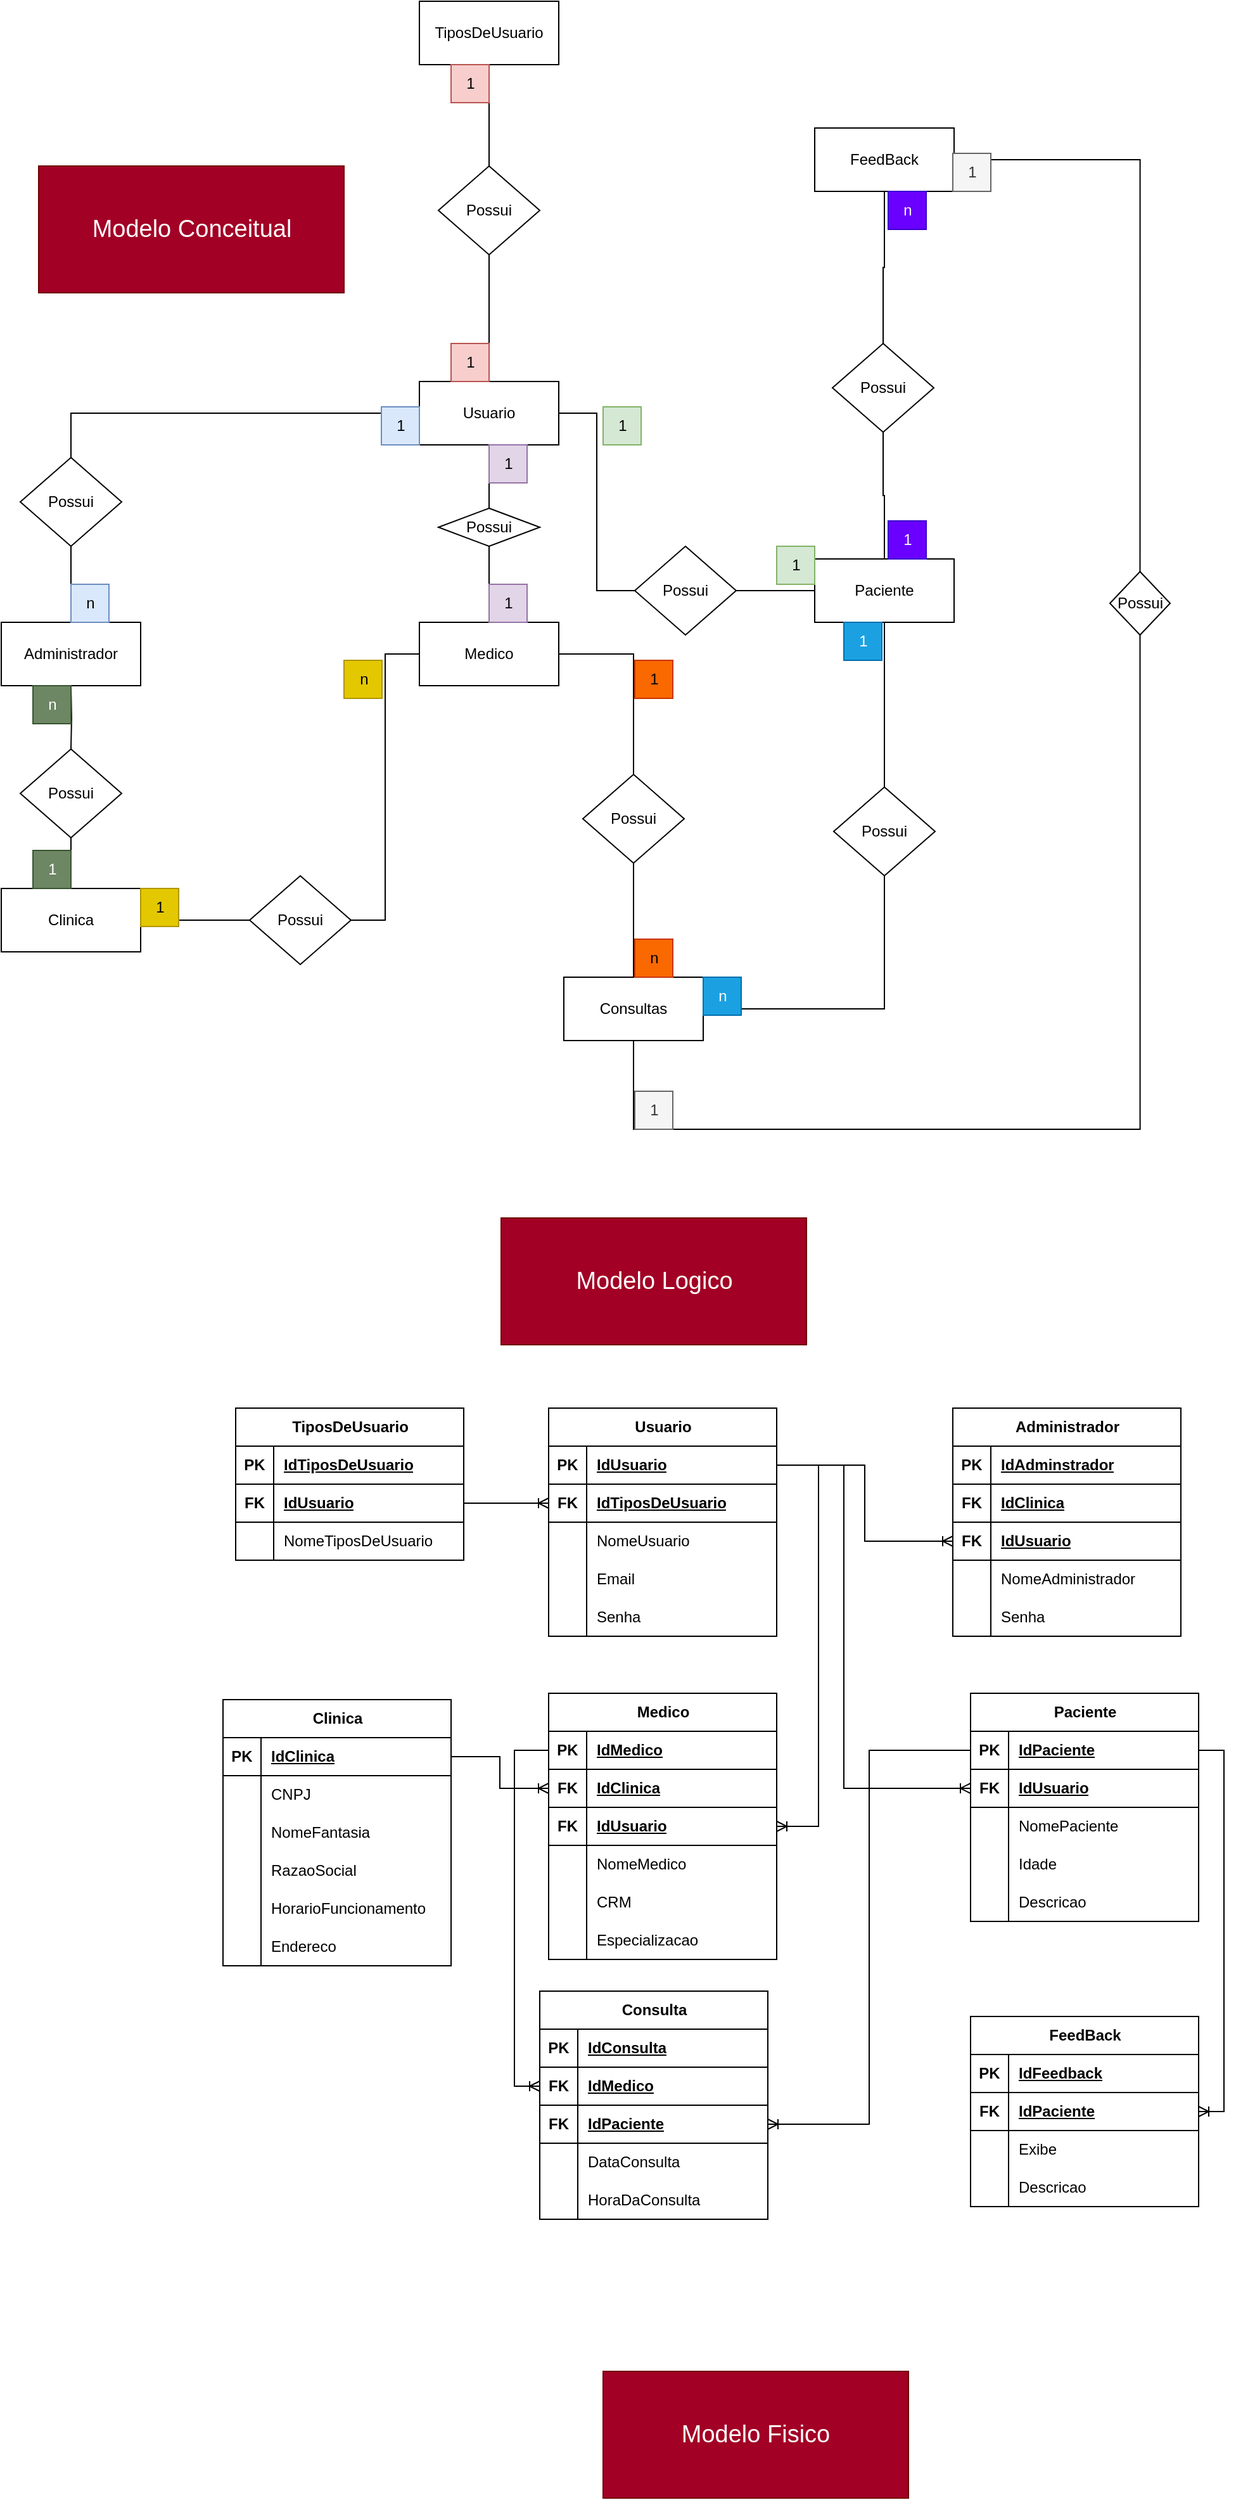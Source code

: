 <mxfile version="21.6.8" type="github">
  <diagram name="Página-1" id="YRho2tCiErpQCv4FO0u2">
    <mxGraphModel dx="2140" dy="1895" grid="1" gridSize="10" guides="1" tooltips="1" connect="1" arrows="1" fold="1" page="1" pageScale="1" pageWidth="827" pageHeight="1169" math="0" shadow="0">
      <root>
        <mxCell id="0" />
        <mxCell id="1" parent="0" />
        <mxCell id="_Bfm6WtnI7c3qEJHPDgw-30" style="edgeStyle=orthogonalEdgeStyle;rounded=0;orthogonalLoop=1;jettySize=auto;html=1;entryX=0.5;entryY=0;entryDx=0;entryDy=0;endArrow=none;endFill=0;" parent="1" target="_Bfm6WtnI7c3qEJHPDgw-27" edge="1">
          <mxGeometry relative="1" as="geometry">
            <mxPoint x="-130" y="-50" as="sourcePoint" />
          </mxGeometry>
        </mxCell>
        <mxCell id="_Bfm6WtnI7c3qEJHPDgw-6" value="Administrador" style="html=1;whiteSpace=wrap;" parent="1" vertex="1">
          <mxGeometry x="-185" y="-100" width="110" height="50" as="geometry" />
        </mxCell>
        <mxCell id="_Bfm6WtnI7c3qEJHPDgw-8" value="Clinica" style="html=1;whiteSpace=wrap;" parent="1" vertex="1">
          <mxGeometry x="-185" y="110" width="110" height="50" as="geometry" />
        </mxCell>
        <mxCell id="qcG-YsEcirUFTlGkKuyn-28" style="edgeStyle=orthogonalEdgeStyle;rounded=0;orthogonalLoop=1;jettySize=auto;html=1;entryX=0.5;entryY=0;entryDx=0;entryDy=0;endArrow=none;endFill=0;" edge="1" parent="1" source="_Bfm6WtnI7c3qEJHPDgw-9" target="_Bfm6WtnI7c3qEJHPDgw-24">
          <mxGeometry relative="1" as="geometry" />
        </mxCell>
        <mxCell id="_Bfm6WtnI7c3qEJHPDgw-9" value="Paciente" style="html=1;whiteSpace=wrap;" parent="1" vertex="1">
          <mxGeometry x="457" y="-150" width="110" height="50" as="geometry" />
        </mxCell>
        <mxCell id="qcG-YsEcirUFTlGkKuyn-23" style="edgeStyle=orthogonalEdgeStyle;rounded=0;orthogonalLoop=1;jettySize=auto;html=1;entryX=1;entryY=0.5;entryDx=0;entryDy=0;endArrow=none;endFill=0;" edge="1" parent="1" source="_Bfm6WtnI7c3qEJHPDgw-10" target="_Bfm6WtnI7c3qEJHPDgw-16">
          <mxGeometry relative="1" as="geometry" />
        </mxCell>
        <mxCell id="qcG-YsEcirUFTlGkKuyn-26" style="edgeStyle=orthogonalEdgeStyle;rounded=0;orthogonalLoop=1;jettySize=auto;html=1;entryX=0.5;entryY=0;entryDx=0;entryDy=0;endArrow=none;endFill=0;" edge="1" parent="1" source="_Bfm6WtnI7c3qEJHPDgw-10" target="_Bfm6WtnI7c3qEJHPDgw-21">
          <mxGeometry relative="1" as="geometry" />
        </mxCell>
        <mxCell id="_Bfm6WtnI7c3qEJHPDgw-10" value="Medico" style="html=1;whiteSpace=wrap;" parent="1" vertex="1">
          <mxGeometry x="145" y="-100" width="110" height="50" as="geometry" />
        </mxCell>
        <mxCell id="qcG-YsEcirUFTlGkKuyn-27" style="edgeStyle=orthogonalEdgeStyle;rounded=0;orthogonalLoop=1;jettySize=auto;html=1;entryX=0.5;entryY=1;entryDx=0;entryDy=0;endArrow=none;endFill=0;" edge="1" parent="1" source="_Bfm6WtnI7c3qEJHPDgw-11" target="_Bfm6WtnI7c3qEJHPDgw-21">
          <mxGeometry relative="1" as="geometry" />
        </mxCell>
        <mxCell id="qcG-YsEcirUFTlGkKuyn-78" style="edgeStyle=orthogonalEdgeStyle;rounded=0;orthogonalLoop=1;jettySize=auto;html=1;entryX=0.5;entryY=1;entryDx=0;entryDy=0;endArrow=none;endFill=0;" edge="1" parent="1" source="_Bfm6WtnI7c3qEJHPDgw-11" target="qcG-YsEcirUFTlGkKuyn-77">
          <mxGeometry relative="1" as="geometry">
            <Array as="points">
              <mxPoint x="314" y="300" />
              <mxPoint x="714" y="300" />
            </Array>
          </mxGeometry>
        </mxCell>
        <mxCell id="_Bfm6WtnI7c3qEJHPDgw-11" value="Consultas" style="html=1;whiteSpace=wrap;" parent="1" vertex="1">
          <mxGeometry x="259" y="180" width="110" height="50" as="geometry" />
        </mxCell>
        <mxCell id="_Bfm6WtnI7c3qEJHPDgw-17" style="edgeStyle=orthogonalEdgeStyle;rounded=0;orthogonalLoop=1;jettySize=auto;html=1;entryX=1;entryY=0.5;entryDx=0;entryDy=0;endArrow=none;endFill=0;" parent="1" source="_Bfm6WtnI7c3qEJHPDgw-16" target="_Bfm6WtnI7c3qEJHPDgw-8" edge="1">
          <mxGeometry relative="1" as="geometry">
            <mxPoint x="-75" y="135" as="targetPoint" />
          </mxGeometry>
        </mxCell>
        <mxCell id="_Bfm6WtnI7c3qEJHPDgw-16" value="Possui" style="rhombus;whiteSpace=wrap;html=1;" parent="1" vertex="1">
          <mxGeometry x="11" y="100" width="80" height="70" as="geometry" />
        </mxCell>
        <mxCell id="_Bfm6WtnI7c3qEJHPDgw-21" value="Possui" style="rhombus;whiteSpace=wrap;html=1;" parent="1" vertex="1">
          <mxGeometry x="274" y="20" width="80" height="70" as="geometry" />
        </mxCell>
        <mxCell id="qcG-YsEcirUFTlGkKuyn-29" style="edgeStyle=orthogonalEdgeStyle;rounded=0;orthogonalLoop=1;jettySize=auto;html=1;entryX=1;entryY=0.5;entryDx=0;entryDy=0;exitX=0.5;exitY=1;exitDx=0;exitDy=0;endArrow=none;endFill=0;" edge="1" parent="1" source="_Bfm6WtnI7c3qEJHPDgw-24" target="_Bfm6WtnI7c3qEJHPDgw-11">
          <mxGeometry relative="1" as="geometry" />
        </mxCell>
        <mxCell id="_Bfm6WtnI7c3qEJHPDgw-24" value="Possui" style="rhombus;whiteSpace=wrap;html=1;" parent="1" vertex="1">
          <mxGeometry x="472" y="30" width="80" height="70" as="geometry" />
        </mxCell>
        <mxCell id="_Bfm6WtnI7c3qEJHPDgw-28" style="edgeStyle=orthogonalEdgeStyle;rounded=0;orthogonalLoop=1;jettySize=auto;html=1;entryX=0.5;entryY=0;entryDx=0;entryDy=0;endArrow=none;endFill=0;" parent="1" source="_Bfm6WtnI7c3qEJHPDgw-27" target="_Bfm6WtnI7c3qEJHPDgw-8" edge="1">
          <mxGeometry relative="1" as="geometry">
            <mxPoint x="-130" y="110" as="targetPoint" />
          </mxGeometry>
        </mxCell>
        <mxCell id="_Bfm6WtnI7c3qEJHPDgw-27" value="Possui" style="rhombus;whiteSpace=wrap;html=1;" parent="1" vertex="1">
          <mxGeometry x="-170" width="80" height="70" as="geometry" />
        </mxCell>
        <mxCell id="_Bfm6WtnI7c3qEJHPDgw-31" value="1" style="text;html=1;align=center;verticalAlign=middle;resizable=0;points=[];autosize=1;strokeColor=#3A5431;fillColor=#6d8764;fontColor=#ffffff;" parent="1" vertex="1">
          <mxGeometry x="-160" y="80" width="30" height="30" as="geometry" />
        </mxCell>
        <mxCell id="_Bfm6WtnI7c3qEJHPDgw-32" value="n" style="text;html=1;align=center;verticalAlign=middle;resizable=0;points=[];autosize=1;strokeColor=#3A5431;fillColor=#6d8764;fontColor=#ffffff;" parent="1" vertex="1">
          <mxGeometry x="-160" y="-50" width="30" height="30" as="geometry" />
        </mxCell>
        <mxCell id="_Bfm6WtnI7c3qEJHPDgw-41" value="Modelo Conceitual" style="html=1;whiteSpace=wrap;fillColor=#a20025;fontColor=#ffffff;strokeColor=#6F0000;fontSize=19;" parent="1" vertex="1">
          <mxGeometry x="-155.5" y="-460" width="241" height="100" as="geometry" />
        </mxCell>
        <mxCell id="_Bfm6WtnI7c3qEJHPDgw-42" value="Modelo Logico" style="html=1;whiteSpace=wrap;fillColor=#a20025;fontColor=#ffffff;strokeColor=#6F0000;fontSize=19;" parent="1" vertex="1">
          <mxGeometry x="209.5" y="370" width="241" height="100" as="geometry" />
        </mxCell>
        <mxCell id="_Bfm6WtnI7c3qEJHPDgw-43" value="Administrador" style="shape=table;startSize=30;container=1;collapsible=1;childLayout=tableLayout;fixedRows=1;rowLines=0;fontStyle=1;align=center;resizeLast=1;html=1;" parent="1" vertex="1">
          <mxGeometry x="566" y="520" width="180" height="180" as="geometry" />
        </mxCell>
        <mxCell id="_Bfm6WtnI7c3qEJHPDgw-44" value="" style="shape=tableRow;horizontal=0;startSize=0;swimlaneHead=0;swimlaneBody=0;fillColor=none;collapsible=0;dropTarget=0;points=[[0,0.5],[1,0.5]];portConstraint=eastwest;top=0;left=0;right=0;bottom=1;" parent="_Bfm6WtnI7c3qEJHPDgw-43" vertex="1">
          <mxGeometry y="30" width="180" height="30" as="geometry" />
        </mxCell>
        <mxCell id="_Bfm6WtnI7c3qEJHPDgw-45" value="PK" style="shape=partialRectangle;connectable=0;fillColor=none;top=0;left=0;bottom=0;right=0;fontStyle=1;overflow=hidden;whiteSpace=wrap;html=1;" parent="_Bfm6WtnI7c3qEJHPDgw-44" vertex="1">
          <mxGeometry width="30" height="30" as="geometry">
            <mxRectangle width="30" height="30" as="alternateBounds" />
          </mxGeometry>
        </mxCell>
        <mxCell id="_Bfm6WtnI7c3qEJHPDgw-46" value="IdAdminstrador" style="shape=partialRectangle;connectable=0;fillColor=none;top=0;left=0;bottom=0;right=0;align=left;spacingLeft=6;fontStyle=5;overflow=hidden;whiteSpace=wrap;html=1;" parent="_Bfm6WtnI7c3qEJHPDgw-44" vertex="1">
          <mxGeometry x="30" width="150" height="30" as="geometry">
            <mxRectangle width="150" height="30" as="alternateBounds" />
          </mxGeometry>
        </mxCell>
        <mxCell id="_Bfm6WtnI7c3qEJHPDgw-56" style="shape=tableRow;horizontal=0;startSize=0;swimlaneHead=0;swimlaneBody=0;fillColor=none;collapsible=0;dropTarget=0;points=[[0,0.5],[1,0.5]];portConstraint=eastwest;top=0;left=0;right=0;bottom=1;" parent="_Bfm6WtnI7c3qEJHPDgw-43" vertex="1">
          <mxGeometry y="60" width="180" height="30" as="geometry" />
        </mxCell>
        <mxCell id="_Bfm6WtnI7c3qEJHPDgw-57" value="FK" style="shape=partialRectangle;connectable=0;fillColor=none;top=0;left=0;bottom=0;right=0;fontStyle=1;overflow=hidden;whiteSpace=wrap;html=1;" parent="_Bfm6WtnI7c3qEJHPDgw-56" vertex="1">
          <mxGeometry width="30" height="30" as="geometry">
            <mxRectangle width="30" height="30" as="alternateBounds" />
          </mxGeometry>
        </mxCell>
        <mxCell id="_Bfm6WtnI7c3qEJHPDgw-58" value="IdClinica" style="shape=partialRectangle;connectable=0;fillColor=none;top=0;left=0;bottom=0;right=0;align=left;spacingLeft=6;fontStyle=5;overflow=hidden;whiteSpace=wrap;html=1;" parent="_Bfm6WtnI7c3qEJHPDgw-56" vertex="1">
          <mxGeometry x="30" width="150" height="30" as="geometry">
            <mxRectangle width="150" height="30" as="alternateBounds" />
          </mxGeometry>
        </mxCell>
        <mxCell id="qcG-YsEcirUFTlGkKuyn-116" style="shape=tableRow;horizontal=0;startSize=0;swimlaneHead=0;swimlaneBody=0;fillColor=none;collapsible=0;dropTarget=0;points=[[0,0.5],[1,0.5]];portConstraint=eastwest;top=0;left=0;right=0;bottom=1;" vertex="1" parent="_Bfm6WtnI7c3qEJHPDgw-43">
          <mxGeometry y="90" width="180" height="30" as="geometry" />
        </mxCell>
        <mxCell id="qcG-YsEcirUFTlGkKuyn-117" value="FK" style="shape=partialRectangle;connectable=0;fillColor=none;top=0;left=0;bottom=0;right=0;fontStyle=1;overflow=hidden;whiteSpace=wrap;html=1;" vertex="1" parent="qcG-YsEcirUFTlGkKuyn-116">
          <mxGeometry width="30" height="30" as="geometry">
            <mxRectangle width="30" height="30" as="alternateBounds" />
          </mxGeometry>
        </mxCell>
        <mxCell id="qcG-YsEcirUFTlGkKuyn-118" value="IdUsuario" style="shape=partialRectangle;connectable=0;fillColor=none;top=0;left=0;bottom=0;right=0;align=left;spacingLeft=6;fontStyle=5;overflow=hidden;whiteSpace=wrap;html=1;" vertex="1" parent="qcG-YsEcirUFTlGkKuyn-116">
          <mxGeometry x="30" width="150" height="30" as="geometry">
            <mxRectangle width="150" height="30" as="alternateBounds" />
          </mxGeometry>
        </mxCell>
        <mxCell id="_Bfm6WtnI7c3qEJHPDgw-50" value="" style="shape=tableRow;horizontal=0;startSize=0;swimlaneHead=0;swimlaneBody=0;fillColor=none;collapsible=0;dropTarget=0;points=[[0,0.5],[1,0.5]];portConstraint=eastwest;top=0;left=0;right=0;bottom=0;" parent="_Bfm6WtnI7c3qEJHPDgw-43" vertex="1">
          <mxGeometry y="120" width="180" height="30" as="geometry" />
        </mxCell>
        <mxCell id="_Bfm6WtnI7c3qEJHPDgw-51" value="" style="shape=partialRectangle;connectable=0;fillColor=none;top=0;left=0;bottom=0;right=0;editable=1;overflow=hidden;whiteSpace=wrap;html=1;" parent="_Bfm6WtnI7c3qEJHPDgw-50" vertex="1">
          <mxGeometry width="30" height="30" as="geometry">
            <mxRectangle width="30" height="30" as="alternateBounds" />
          </mxGeometry>
        </mxCell>
        <mxCell id="_Bfm6WtnI7c3qEJHPDgw-52" value="NomeAdministrador" style="shape=partialRectangle;connectable=0;fillColor=none;top=0;left=0;bottom=0;right=0;align=left;spacingLeft=6;overflow=hidden;whiteSpace=wrap;html=1;" parent="_Bfm6WtnI7c3qEJHPDgw-50" vertex="1">
          <mxGeometry x="30" width="150" height="30" as="geometry">
            <mxRectangle width="150" height="30" as="alternateBounds" />
          </mxGeometry>
        </mxCell>
        <mxCell id="_Bfm6WtnI7c3qEJHPDgw-53" value="" style="shape=tableRow;horizontal=0;startSize=0;swimlaneHead=0;swimlaneBody=0;fillColor=none;collapsible=0;dropTarget=0;points=[[0,0.5],[1,0.5]];portConstraint=eastwest;top=0;left=0;right=0;bottom=0;" parent="_Bfm6WtnI7c3qEJHPDgw-43" vertex="1">
          <mxGeometry y="150" width="180" height="30" as="geometry" />
        </mxCell>
        <mxCell id="_Bfm6WtnI7c3qEJHPDgw-54" value="" style="shape=partialRectangle;connectable=0;fillColor=none;top=0;left=0;bottom=0;right=0;editable=1;overflow=hidden;whiteSpace=wrap;html=1;" parent="_Bfm6WtnI7c3qEJHPDgw-53" vertex="1">
          <mxGeometry width="30" height="30" as="geometry">
            <mxRectangle width="30" height="30" as="alternateBounds" />
          </mxGeometry>
        </mxCell>
        <mxCell id="_Bfm6WtnI7c3qEJHPDgw-55" value="Senha" style="shape=partialRectangle;connectable=0;fillColor=none;top=0;left=0;bottom=0;right=0;align=left;spacingLeft=6;overflow=hidden;whiteSpace=wrap;html=1;" parent="_Bfm6WtnI7c3qEJHPDgw-53" vertex="1">
          <mxGeometry x="30" width="150" height="30" as="geometry">
            <mxRectangle width="150" height="30" as="alternateBounds" />
          </mxGeometry>
        </mxCell>
        <mxCell id="_Bfm6WtnI7c3qEJHPDgw-77" value="Clinica" style="shape=table;startSize=30;container=1;collapsible=1;childLayout=tableLayout;fixedRows=1;rowLines=0;fontStyle=1;align=center;resizeLast=1;html=1;" parent="1" vertex="1">
          <mxGeometry x="-10" y="750" width="180" height="210" as="geometry" />
        </mxCell>
        <mxCell id="_Bfm6WtnI7c3qEJHPDgw-78" value="" style="shape=tableRow;horizontal=0;startSize=0;swimlaneHead=0;swimlaneBody=0;fillColor=none;collapsible=0;dropTarget=0;points=[[0,0.5],[1,0.5]];portConstraint=eastwest;top=0;left=0;right=0;bottom=1;" parent="_Bfm6WtnI7c3qEJHPDgw-77" vertex="1">
          <mxGeometry y="30" width="180" height="30" as="geometry" />
        </mxCell>
        <mxCell id="_Bfm6WtnI7c3qEJHPDgw-79" value="PK" style="shape=partialRectangle;connectable=0;fillColor=none;top=0;left=0;bottom=0;right=0;fontStyle=1;overflow=hidden;whiteSpace=wrap;html=1;" parent="_Bfm6WtnI7c3qEJHPDgw-78" vertex="1">
          <mxGeometry width="30" height="30" as="geometry">
            <mxRectangle width="30" height="30" as="alternateBounds" />
          </mxGeometry>
        </mxCell>
        <mxCell id="_Bfm6WtnI7c3qEJHPDgw-80" value="IdClinica" style="shape=partialRectangle;connectable=0;fillColor=none;top=0;left=0;bottom=0;right=0;align=left;spacingLeft=6;fontStyle=5;overflow=hidden;whiteSpace=wrap;html=1;" parent="_Bfm6WtnI7c3qEJHPDgw-78" vertex="1">
          <mxGeometry x="30" width="150" height="30" as="geometry">
            <mxRectangle width="150" height="30" as="alternateBounds" />
          </mxGeometry>
        </mxCell>
        <mxCell id="_Bfm6WtnI7c3qEJHPDgw-84" value="" style="shape=tableRow;horizontal=0;startSize=0;swimlaneHead=0;swimlaneBody=0;fillColor=none;collapsible=0;dropTarget=0;points=[[0,0.5],[1,0.5]];portConstraint=eastwest;top=0;left=0;right=0;bottom=0;" parent="_Bfm6WtnI7c3qEJHPDgw-77" vertex="1">
          <mxGeometry y="60" width="180" height="30" as="geometry" />
        </mxCell>
        <mxCell id="_Bfm6WtnI7c3qEJHPDgw-85" value="" style="shape=partialRectangle;connectable=0;fillColor=none;top=0;left=0;bottom=0;right=0;editable=1;overflow=hidden;whiteSpace=wrap;html=1;" parent="_Bfm6WtnI7c3qEJHPDgw-84" vertex="1">
          <mxGeometry width="30" height="30" as="geometry">
            <mxRectangle width="30" height="30" as="alternateBounds" />
          </mxGeometry>
        </mxCell>
        <mxCell id="_Bfm6WtnI7c3qEJHPDgw-86" value="CNPJ" style="shape=partialRectangle;connectable=0;fillColor=none;top=0;left=0;bottom=0;right=0;align=left;spacingLeft=6;overflow=hidden;whiteSpace=wrap;html=1;" parent="_Bfm6WtnI7c3qEJHPDgw-84" vertex="1">
          <mxGeometry x="30" width="150" height="30" as="geometry">
            <mxRectangle width="150" height="30" as="alternateBounds" />
          </mxGeometry>
        </mxCell>
        <mxCell id="_Bfm6WtnI7c3qEJHPDgw-87" value="" style="shape=tableRow;horizontal=0;startSize=0;swimlaneHead=0;swimlaneBody=0;fillColor=none;collapsible=0;dropTarget=0;points=[[0,0.5],[1,0.5]];portConstraint=eastwest;top=0;left=0;right=0;bottom=0;" parent="_Bfm6WtnI7c3qEJHPDgw-77" vertex="1">
          <mxGeometry y="90" width="180" height="30" as="geometry" />
        </mxCell>
        <mxCell id="_Bfm6WtnI7c3qEJHPDgw-88" value="" style="shape=partialRectangle;connectable=0;fillColor=none;top=0;left=0;bottom=0;right=0;editable=1;overflow=hidden;whiteSpace=wrap;html=1;" parent="_Bfm6WtnI7c3qEJHPDgw-87" vertex="1">
          <mxGeometry width="30" height="30" as="geometry">
            <mxRectangle width="30" height="30" as="alternateBounds" />
          </mxGeometry>
        </mxCell>
        <mxCell id="_Bfm6WtnI7c3qEJHPDgw-89" value="NomeFantasia" style="shape=partialRectangle;connectable=0;fillColor=none;top=0;left=0;bottom=0;right=0;align=left;spacingLeft=6;overflow=hidden;whiteSpace=wrap;html=1;" parent="_Bfm6WtnI7c3qEJHPDgw-87" vertex="1">
          <mxGeometry x="30" width="150" height="30" as="geometry">
            <mxRectangle width="150" height="30" as="alternateBounds" />
          </mxGeometry>
        </mxCell>
        <mxCell id="_Bfm6WtnI7c3qEJHPDgw-90" style="shape=tableRow;horizontal=0;startSize=0;swimlaneHead=0;swimlaneBody=0;fillColor=none;collapsible=0;dropTarget=0;points=[[0,0.5],[1,0.5]];portConstraint=eastwest;top=0;left=0;right=0;bottom=0;" parent="_Bfm6WtnI7c3qEJHPDgw-77" vertex="1">
          <mxGeometry y="120" width="180" height="30" as="geometry" />
        </mxCell>
        <mxCell id="_Bfm6WtnI7c3qEJHPDgw-91" style="shape=partialRectangle;connectable=0;fillColor=none;top=0;left=0;bottom=0;right=0;editable=1;overflow=hidden;whiteSpace=wrap;html=1;" parent="_Bfm6WtnI7c3qEJHPDgw-90" vertex="1">
          <mxGeometry width="30" height="30" as="geometry">
            <mxRectangle width="30" height="30" as="alternateBounds" />
          </mxGeometry>
        </mxCell>
        <mxCell id="_Bfm6WtnI7c3qEJHPDgw-92" value="RazaoSocial" style="shape=partialRectangle;connectable=0;fillColor=none;top=0;left=0;bottom=0;right=0;align=left;spacingLeft=6;overflow=hidden;whiteSpace=wrap;html=1;" parent="_Bfm6WtnI7c3qEJHPDgw-90" vertex="1">
          <mxGeometry x="30" width="150" height="30" as="geometry">
            <mxRectangle width="150" height="30" as="alternateBounds" />
          </mxGeometry>
        </mxCell>
        <mxCell id="_Bfm6WtnI7c3qEJHPDgw-93" style="shape=tableRow;horizontal=0;startSize=0;swimlaneHead=0;swimlaneBody=0;fillColor=none;collapsible=0;dropTarget=0;points=[[0,0.5],[1,0.5]];portConstraint=eastwest;top=0;left=0;right=0;bottom=0;" parent="_Bfm6WtnI7c3qEJHPDgw-77" vertex="1">
          <mxGeometry y="150" width="180" height="30" as="geometry" />
        </mxCell>
        <mxCell id="_Bfm6WtnI7c3qEJHPDgw-94" style="shape=partialRectangle;connectable=0;fillColor=none;top=0;left=0;bottom=0;right=0;editable=1;overflow=hidden;whiteSpace=wrap;html=1;" parent="_Bfm6WtnI7c3qEJHPDgw-93" vertex="1">
          <mxGeometry width="30" height="30" as="geometry">
            <mxRectangle width="30" height="30" as="alternateBounds" />
          </mxGeometry>
        </mxCell>
        <mxCell id="_Bfm6WtnI7c3qEJHPDgw-95" value="HorarioFuncionamento" style="shape=partialRectangle;connectable=0;fillColor=none;top=0;left=0;bottom=0;right=0;align=left;spacingLeft=6;overflow=hidden;whiteSpace=wrap;html=1;" parent="_Bfm6WtnI7c3qEJHPDgw-93" vertex="1">
          <mxGeometry x="30" width="150" height="30" as="geometry">
            <mxRectangle width="150" height="30" as="alternateBounds" />
          </mxGeometry>
        </mxCell>
        <mxCell id="_Bfm6WtnI7c3qEJHPDgw-96" style="shape=tableRow;horizontal=0;startSize=0;swimlaneHead=0;swimlaneBody=0;fillColor=none;collapsible=0;dropTarget=0;points=[[0,0.5],[1,0.5]];portConstraint=eastwest;top=0;left=0;right=0;bottom=0;" parent="_Bfm6WtnI7c3qEJHPDgw-77" vertex="1">
          <mxGeometry y="180" width="180" height="30" as="geometry" />
        </mxCell>
        <mxCell id="_Bfm6WtnI7c3qEJHPDgw-97" style="shape=partialRectangle;connectable=0;fillColor=none;top=0;left=0;bottom=0;right=0;editable=1;overflow=hidden;whiteSpace=wrap;html=1;" parent="_Bfm6WtnI7c3qEJHPDgw-96" vertex="1">
          <mxGeometry width="30" height="30" as="geometry">
            <mxRectangle width="30" height="30" as="alternateBounds" />
          </mxGeometry>
        </mxCell>
        <mxCell id="_Bfm6WtnI7c3qEJHPDgw-98" value="Endereco" style="shape=partialRectangle;connectable=0;fillColor=none;top=0;left=0;bottom=0;right=0;align=left;spacingLeft=6;overflow=hidden;whiteSpace=wrap;html=1;" parent="_Bfm6WtnI7c3qEJHPDgw-96" vertex="1">
          <mxGeometry x="30" width="150" height="30" as="geometry">
            <mxRectangle width="150" height="30" as="alternateBounds" />
          </mxGeometry>
        </mxCell>
        <mxCell id="_Bfm6WtnI7c3qEJHPDgw-99" value="Medico" style="shape=table;startSize=30;container=1;collapsible=1;childLayout=tableLayout;fixedRows=1;rowLines=0;fontStyle=1;align=center;resizeLast=1;html=1;" parent="1" vertex="1">
          <mxGeometry x="247" y="745" width="180" height="210" as="geometry" />
        </mxCell>
        <mxCell id="_Bfm6WtnI7c3qEJHPDgw-100" value="" style="shape=tableRow;horizontal=0;startSize=0;swimlaneHead=0;swimlaneBody=0;fillColor=none;collapsible=0;dropTarget=0;points=[[0,0.5],[1,0.5]];portConstraint=eastwest;top=0;left=0;right=0;bottom=1;" parent="_Bfm6WtnI7c3qEJHPDgw-99" vertex="1">
          <mxGeometry y="30" width="180" height="30" as="geometry" />
        </mxCell>
        <mxCell id="_Bfm6WtnI7c3qEJHPDgw-101" value="PK" style="shape=partialRectangle;connectable=0;fillColor=none;top=0;left=0;bottom=0;right=0;fontStyle=1;overflow=hidden;whiteSpace=wrap;html=1;" parent="_Bfm6WtnI7c3qEJHPDgw-100" vertex="1">
          <mxGeometry width="30" height="30" as="geometry">
            <mxRectangle width="30" height="30" as="alternateBounds" />
          </mxGeometry>
        </mxCell>
        <mxCell id="_Bfm6WtnI7c3qEJHPDgw-102" value="IdMedico" style="shape=partialRectangle;connectable=0;fillColor=none;top=0;left=0;bottom=0;right=0;align=left;spacingLeft=6;fontStyle=5;overflow=hidden;whiteSpace=wrap;html=1;" parent="_Bfm6WtnI7c3qEJHPDgw-100" vertex="1">
          <mxGeometry x="30" width="150" height="30" as="geometry">
            <mxRectangle width="150" height="30" as="alternateBounds" />
          </mxGeometry>
        </mxCell>
        <mxCell id="_Bfm6WtnI7c3qEJHPDgw-103" style="shape=tableRow;horizontal=0;startSize=0;swimlaneHead=0;swimlaneBody=0;fillColor=none;collapsible=0;dropTarget=0;points=[[0,0.5],[1,0.5]];portConstraint=eastwest;top=0;left=0;right=0;bottom=1;" parent="_Bfm6WtnI7c3qEJHPDgw-99" vertex="1">
          <mxGeometry y="60" width="180" height="30" as="geometry" />
        </mxCell>
        <mxCell id="_Bfm6WtnI7c3qEJHPDgw-104" value="FK" style="shape=partialRectangle;connectable=0;fillColor=none;top=0;left=0;bottom=0;right=0;fontStyle=1;overflow=hidden;whiteSpace=wrap;html=1;" parent="_Bfm6WtnI7c3qEJHPDgw-103" vertex="1">
          <mxGeometry width="30" height="30" as="geometry">
            <mxRectangle width="30" height="30" as="alternateBounds" />
          </mxGeometry>
        </mxCell>
        <mxCell id="_Bfm6WtnI7c3qEJHPDgw-105" value="IdClinica" style="shape=partialRectangle;connectable=0;fillColor=none;top=0;left=0;bottom=0;right=0;align=left;spacingLeft=6;fontStyle=5;overflow=hidden;whiteSpace=wrap;html=1;" parent="_Bfm6WtnI7c3qEJHPDgw-103" vertex="1">
          <mxGeometry x="30" width="150" height="30" as="geometry">
            <mxRectangle width="150" height="30" as="alternateBounds" />
          </mxGeometry>
        </mxCell>
        <mxCell id="qcG-YsEcirUFTlGkKuyn-110" style="shape=tableRow;horizontal=0;startSize=0;swimlaneHead=0;swimlaneBody=0;fillColor=none;collapsible=0;dropTarget=0;points=[[0,0.5],[1,0.5]];portConstraint=eastwest;top=0;left=0;right=0;bottom=1;" vertex="1" parent="_Bfm6WtnI7c3qEJHPDgw-99">
          <mxGeometry y="90" width="180" height="30" as="geometry" />
        </mxCell>
        <mxCell id="qcG-YsEcirUFTlGkKuyn-111" value="FK" style="shape=partialRectangle;connectable=0;fillColor=none;top=0;left=0;bottom=0;right=0;fontStyle=1;overflow=hidden;whiteSpace=wrap;html=1;" vertex="1" parent="qcG-YsEcirUFTlGkKuyn-110">
          <mxGeometry width="30" height="30" as="geometry">
            <mxRectangle width="30" height="30" as="alternateBounds" />
          </mxGeometry>
        </mxCell>
        <mxCell id="qcG-YsEcirUFTlGkKuyn-112" value="IdUsuario" style="shape=partialRectangle;connectable=0;fillColor=none;top=0;left=0;bottom=0;right=0;align=left;spacingLeft=6;fontStyle=5;overflow=hidden;whiteSpace=wrap;html=1;" vertex="1" parent="qcG-YsEcirUFTlGkKuyn-110">
          <mxGeometry x="30" width="150" height="30" as="geometry">
            <mxRectangle width="150" height="30" as="alternateBounds" />
          </mxGeometry>
        </mxCell>
        <mxCell id="_Bfm6WtnI7c3qEJHPDgw-106" value="" style="shape=tableRow;horizontal=0;startSize=0;swimlaneHead=0;swimlaneBody=0;fillColor=none;collapsible=0;dropTarget=0;points=[[0,0.5],[1,0.5]];portConstraint=eastwest;top=0;left=0;right=0;bottom=0;" parent="_Bfm6WtnI7c3qEJHPDgw-99" vertex="1">
          <mxGeometry y="120" width="180" height="30" as="geometry" />
        </mxCell>
        <mxCell id="_Bfm6WtnI7c3qEJHPDgw-107" value="" style="shape=partialRectangle;connectable=0;fillColor=none;top=0;left=0;bottom=0;right=0;editable=1;overflow=hidden;whiteSpace=wrap;html=1;" parent="_Bfm6WtnI7c3qEJHPDgw-106" vertex="1">
          <mxGeometry width="30" height="30" as="geometry">
            <mxRectangle width="30" height="30" as="alternateBounds" />
          </mxGeometry>
        </mxCell>
        <mxCell id="_Bfm6WtnI7c3qEJHPDgw-108" value="NomeMedico" style="shape=partialRectangle;connectable=0;fillColor=none;top=0;left=0;bottom=0;right=0;align=left;spacingLeft=6;overflow=hidden;whiteSpace=wrap;html=1;" parent="_Bfm6WtnI7c3qEJHPDgw-106" vertex="1">
          <mxGeometry x="30" width="150" height="30" as="geometry">
            <mxRectangle width="150" height="30" as="alternateBounds" />
          </mxGeometry>
        </mxCell>
        <mxCell id="_Bfm6WtnI7c3qEJHPDgw-109" value="" style="shape=tableRow;horizontal=0;startSize=0;swimlaneHead=0;swimlaneBody=0;fillColor=none;collapsible=0;dropTarget=0;points=[[0,0.5],[1,0.5]];portConstraint=eastwest;top=0;left=0;right=0;bottom=0;" parent="_Bfm6WtnI7c3qEJHPDgw-99" vertex="1">
          <mxGeometry y="150" width="180" height="30" as="geometry" />
        </mxCell>
        <mxCell id="_Bfm6WtnI7c3qEJHPDgw-110" value="" style="shape=partialRectangle;connectable=0;fillColor=none;top=0;left=0;bottom=0;right=0;editable=1;overflow=hidden;whiteSpace=wrap;html=1;" parent="_Bfm6WtnI7c3qEJHPDgw-109" vertex="1">
          <mxGeometry width="30" height="30" as="geometry">
            <mxRectangle width="30" height="30" as="alternateBounds" />
          </mxGeometry>
        </mxCell>
        <mxCell id="_Bfm6WtnI7c3qEJHPDgw-111" value="CRM" style="shape=partialRectangle;connectable=0;fillColor=none;top=0;left=0;bottom=0;right=0;align=left;spacingLeft=6;overflow=hidden;whiteSpace=wrap;html=1;" parent="_Bfm6WtnI7c3qEJHPDgw-109" vertex="1">
          <mxGeometry x="30" width="150" height="30" as="geometry">
            <mxRectangle width="150" height="30" as="alternateBounds" />
          </mxGeometry>
        </mxCell>
        <mxCell id="_Bfm6WtnI7c3qEJHPDgw-147" style="shape=tableRow;horizontal=0;startSize=0;swimlaneHead=0;swimlaneBody=0;fillColor=none;collapsible=0;dropTarget=0;points=[[0,0.5],[1,0.5]];portConstraint=eastwest;top=0;left=0;right=0;bottom=0;" parent="_Bfm6WtnI7c3qEJHPDgw-99" vertex="1">
          <mxGeometry y="180" width="180" height="30" as="geometry" />
        </mxCell>
        <mxCell id="_Bfm6WtnI7c3qEJHPDgw-148" value="" style="shape=partialRectangle;connectable=0;fillColor=none;top=0;left=0;bottom=0;right=0;editable=1;overflow=hidden;whiteSpace=wrap;html=1;" parent="_Bfm6WtnI7c3qEJHPDgw-147" vertex="1">
          <mxGeometry width="30" height="30" as="geometry">
            <mxRectangle width="30" height="30" as="alternateBounds" />
          </mxGeometry>
        </mxCell>
        <mxCell id="_Bfm6WtnI7c3qEJHPDgw-149" value="Especializacao" style="shape=partialRectangle;connectable=0;fillColor=none;top=0;left=0;bottom=0;right=0;align=left;spacingLeft=6;overflow=hidden;whiteSpace=wrap;html=1;" parent="_Bfm6WtnI7c3qEJHPDgw-147" vertex="1">
          <mxGeometry x="30" width="150" height="30" as="geometry">
            <mxRectangle width="150" height="30" as="alternateBounds" />
          </mxGeometry>
        </mxCell>
        <mxCell id="_Bfm6WtnI7c3qEJHPDgw-115" value="Paciente" style="shape=table;startSize=30;container=1;collapsible=1;childLayout=tableLayout;fixedRows=1;rowLines=0;fontStyle=1;align=center;resizeLast=1;html=1;" parent="1" vertex="1">
          <mxGeometry x="580" y="745" width="180" height="180" as="geometry" />
        </mxCell>
        <mxCell id="_Bfm6WtnI7c3qEJHPDgw-116" value="" style="shape=tableRow;horizontal=0;startSize=0;swimlaneHead=0;swimlaneBody=0;fillColor=none;collapsible=0;dropTarget=0;points=[[0,0.5],[1,0.5]];portConstraint=eastwest;top=0;left=0;right=0;bottom=1;" parent="_Bfm6WtnI7c3qEJHPDgw-115" vertex="1">
          <mxGeometry y="30" width="180" height="30" as="geometry" />
        </mxCell>
        <mxCell id="_Bfm6WtnI7c3qEJHPDgw-117" value="PK" style="shape=partialRectangle;connectable=0;fillColor=none;top=0;left=0;bottom=0;right=0;fontStyle=1;overflow=hidden;whiteSpace=wrap;html=1;" parent="_Bfm6WtnI7c3qEJHPDgw-116" vertex="1">
          <mxGeometry width="30" height="30" as="geometry">
            <mxRectangle width="30" height="30" as="alternateBounds" />
          </mxGeometry>
        </mxCell>
        <mxCell id="_Bfm6WtnI7c3qEJHPDgw-118" value="IdPaciente" style="shape=partialRectangle;connectable=0;fillColor=none;top=0;left=0;bottom=0;right=0;align=left;spacingLeft=6;fontStyle=5;overflow=hidden;whiteSpace=wrap;html=1;" parent="_Bfm6WtnI7c3qEJHPDgw-116" vertex="1">
          <mxGeometry x="30" width="150" height="30" as="geometry">
            <mxRectangle width="150" height="30" as="alternateBounds" />
          </mxGeometry>
        </mxCell>
        <mxCell id="qcG-YsEcirUFTlGkKuyn-107" style="shape=tableRow;horizontal=0;startSize=0;swimlaneHead=0;swimlaneBody=0;fillColor=none;collapsible=0;dropTarget=0;points=[[0,0.5],[1,0.5]];portConstraint=eastwest;top=0;left=0;right=0;bottom=1;" vertex="1" parent="_Bfm6WtnI7c3qEJHPDgw-115">
          <mxGeometry y="60" width="180" height="30" as="geometry" />
        </mxCell>
        <mxCell id="qcG-YsEcirUFTlGkKuyn-108" value="FK" style="shape=partialRectangle;connectable=0;fillColor=none;top=0;left=0;bottom=0;right=0;fontStyle=1;overflow=hidden;whiteSpace=wrap;html=1;" vertex="1" parent="qcG-YsEcirUFTlGkKuyn-107">
          <mxGeometry width="30" height="30" as="geometry">
            <mxRectangle width="30" height="30" as="alternateBounds" />
          </mxGeometry>
        </mxCell>
        <mxCell id="qcG-YsEcirUFTlGkKuyn-109" value="IdUsuario" style="shape=partialRectangle;connectable=0;fillColor=none;top=0;left=0;bottom=0;right=0;align=left;spacingLeft=6;fontStyle=5;overflow=hidden;whiteSpace=wrap;html=1;" vertex="1" parent="qcG-YsEcirUFTlGkKuyn-107">
          <mxGeometry x="30" width="150" height="30" as="geometry">
            <mxRectangle width="150" height="30" as="alternateBounds" />
          </mxGeometry>
        </mxCell>
        <mxCell id="_Bfm6WtnI7c3qEJHPDgw-125" value="" style="shape=tableRow;horizontal=0;startSize=0;swimlaneHead=0;swimlaneBody=0;fillColor=none;collapsible=0;dropTarget=0;points=[[0,0.5],[1,0.5]];portConstraint=eastwest;top=0;left=0;right=0;bottom=0;" parent="_Bfm6WtnI7c3qEJHPDgw-115" vertex="1">
          <mxGeometry y="90" width="180" height="30" as="geometry" />
        </mxCell>
        <mxCell id="_Bfm6WtnI7c3qEJHPDgw-126" value="" style="shape=partialRectangle;connectable=0;fillColor=none;top=0;left=0;bottom=0;right=0;editable=1;overflow=hidden;whiteSpace=wrap;html=1;" parent="_Bfm6WtnI7c3qEJHPDgw-125" vertex="1">
          <mxGeometry width="30" height="30" as="geometry">
            <mxRectangle width="30" height="30" as="alternateBounds" />
          </mxGeometry>
        </mxCell>
        <mxCell id="_Bfm6WtnI7c3qEJHPDgw-127" value="NomePaciente" style="shape=partialRectangle;connectable=0;fillColor=none;top=0;left=0;bottom=0;right=0;align=left;spacingLeft=6;overflow=hidden;whiteSpace=wrap;html=1;" parent="_Bfm6WtnI7c3qEJHPDgw-125" vertex="1">
          <mxGeometry x="30" width="150" height="30" as="geometry">
            <mxRectangle width="150" height="30" as="alternateBounds" />
          </mxGeometry>
        </mxCell>
        <mxCell id="YByUXClHuIxj8sc11FLs-31" style="shape=tableRow;horizontal=0;startSize=0;swimlaneHead=0;swimlaneBody=0;fillColor=none;collapsible=0;dropTarget=0;points=[[0,0.5],[1,0.5]];portConstraint=eastwest;top=0;left=0;right=0;bottom=0;" parent="_Bfm6WtnI7c3qEJHPDgw-115" vertex="1">
          <mxGeometry y="120" width="180" height="30" as="geometry" />
        </mxCell>
        <mxCell id="YByUXClHuIxj8sc11FLs-32" style="shape=partialRectangle;connectable=0;fillColor=none;top=0;left=0;bottom=0;right=0;editable=1;overflow=hidden;whiteSpace=wrap;html=1;" parent="YByUXClHuIxj8sc11FLs-31" vertex="1">
          <mxGeometry width="30" height="30" as="geometry">
            <mxRectangle width="30" height="30" as="alternateBounds" />
          </mxGeometry>
        </mxCell>
        <mxCell id="YByUXClHuIxj8sc11FLs-33" value="Idade" style="shape=partialRectangle;connectable=0;fillColor=none;top=0;left=0;bottom=0;right=0;align=left;spacingLeft=6;overflow=hidden;whiteSpace=wrap;html=1;" parent="YByUXClHuIxj8sc11FLs-31" vertex="1">
          <mxGeometry x="30" width="150" height="30" as="geometry">
            <mxRectangle width="150" height="30" as="alternateBounds" />
          </mxGeometry>
        </mxCell>
        <mxCell id="_Bfm6WtnI7c3qEJHPDgw-128" value="" style="shape=tableRow;horizontal=0;startSize=0;swimlaneHead=0;swimlaneBody=0;fillColor=none;collapsible=0;dropTarget=0;points=[[0,0.5],[1,0.5]];portConstraint=eastwest;top=0;left=0;right=0;bottom=0;" parent="_Bfm6WtnI7c3qEJHPDgw-115" vertex="1">
          <mxGeometry y="150" width="180" height="30" as="geometry" />
        </mxCell>
        <mxCell id="_Bfm6WtnI7c3qEJHPDgw-129" value="" style="shape=partialRectangle;connectable=0;fillColor=none;top=0;left=0;bottom=0;right=0;editable=1;overflow=hidden;whiteSpace=wrap;html=1;" parent="_Bfm6WtnI7c3qEJHPDgw-128" vertex="1">
          <mxGeometry width="30" height="30" as="geometry">
            <mxRectangle width="30" height="30" as="alternateBounds" />
          </mxGeometry>
        </mxCell>
        <mxCell id="_Bfm6WtnI7c3qEJHPDgw-130" value="Descricao" style="shape=partialRectangle;connectable=0;fillColor=none;top=0;left=0;bottom=0;right=0;align=left;spacingLeft=6;overflow=hidden;whiteSpace=wrap;html=1;" parent="_Bfm6WtnI7c3qEJHPDgw-128" vertex="1">
          <mxGeometry x="30" width="150" height="30" as="geometry">
            <mxRectangle width="150" height="30" as="alternateBounds" />
          </mxGeometry>
        </mxCell>
        <mxCell id="_Bfm6WtnI7c3qEJHPDgw-131" value="Consulta" style="shape=table;startSize=30;container=1;collapsible=1;childLayout=tableLayout;fixedRows=1;rowLines=0;fontStyle=1;align=center;resizeLast=1;html=1;" parent="1" vertex="1">
          <mxGeometry x="240" y="980" width="180" height="180" as="geometry" />
        </mxCell>
        <mxCell id="_Bfm6WtnI7c3qEJHPDgw-132" value="" style="shape=tableRow;horizontal=0;startSize=0;swimlaneHead=0;swimlaneBody=0;fillColor=none;collapsible=0;dropTarget=0;points=[[0,0.5],[1,0.5]];portConstraint=eastwest;top=0;left=0;right=0;bottom=1;" parent="_Bfm6WtnI7c3qEJHPDgw-131" vertex="1">
          <mxGeometry y="30" width="180" height="30" as="geometry" />
        </mxCell>
        <mxCell id="_Bfm6WtnI7c3qEJHPDgw-133" value="PK" style="shape=partialRectangle;connectable=0;fillColor=none;top=0;left=0;bottom=0;right=0;fontStyle=1;overflow=hidden;whiteSpace=wrap;html=1;" parent="_Bfm6WtnI7c3qEJHPDgw-132" vertex="1">
          <mxGeometry width="30" height="30" as="geometry">
            <mxRectangle width="30" height="30" as="alternateBounds" />
          </mxGeometry>
        </mxCell>
        <mxCell id="_Bfm6WtnI7c3qEJHPDgw-134" value="IdConsulta" style="shape=partialRectangle;connectable=0;fillColor=none;top=0;left=0;bottom=0;right=0;align=left;spacingLeft=6;fontStyle=5;overflow=hidden;whiteSpace=wrap;html=1;" parent="_Bfm6WtnI7c3qEJHPDgw-132" vertex="1">
          <mxGeometry x="30" width="150" height="30" as="geometry">
            <mxRectangle width="150" height="30" as="alternateBounds" />
          </mxGeometry>
        </mxCell>
        <mxCell id="_Bfm6WtnI7c3qEJHPDgw-135" style="shape=tableRow;horizontal=0;startSize=0;swimlaneHead=0;swimlaneBody=0;fillColor=none;collapsible=0;dropTarget=0;points=[[0,0.5],[1,0.5]];portConstraint=eastwest;top=0;left=0;right=0;bottom=1;" parent="_Bfm6WtnI7c3qEJHPDgw-131" vertex="1">
          <mxGeometry y="60" width="180" height="30" as="geometry" />
        </mxCell>
        <mxCell id="_Bfm6WtnI7c3qEJHPDgw-136" value="FK" style="shape=partialRectangle;connectable=0;fillColor=none;top=0;left=0;bottom=0;right=0;fontStyle=1;overflow=hidden;whiteSpace=wrap;html=1;" parent="_Bfm6WtnI7c3qEJHPDgw-135" vertex="1">
          <mxGeometry width="30" height="30" as="geometry">
            <mxRectangle width="30" height="30" as="alternateBounds" />
          </mxGeometry>
        </mxCell>
        <mxCell id="_Bfm6WtnI7c3qEJHPDgw-137" value="IdMedico" style="shape=partialRectangle;connectable=0;fillColor=none;top=0;left=0;bottom=0;right=0;align=left;spacingLeft=6;fontStyle=5;overflow=hidden;whiteSpace=wrap;html=1;" parent="_Bfm6WtnI7c3qEJHPDgw-135" vertex="1">
          <mxGeometry x="30" width="150" height="30" as="geometry">
            <mxRectangle width="150" height="30" as="alternateBounds" />
          </mxGeometry>
        </mxCell>
        <mxCell id="_Bfm6WtnI7c3qEJHPDgw-144" style="shape=tableRow;horizontal=0;startSize=0;swimlaneHead=0;swimlaneBody=0;fillColor=none;collapsible=0;dropTarget=0;points=[[0,0.5],[1,0.5]];portConstraint=eastwest;top=0;left=0;right=0;bottom=1;" parent="_Bfm6WtnI7c3qEJHPDgw-131" vertex="1">
          <mxGeometry y="90" width="180" height="30" as="geometry" />
        </mxCell>
        <mxCell id="_Bfm6WtnI7c3qEJHPDgw-145" value="FK" style="shape=partialRectangle;connectable=0;fillColor=none;top=0;left=0;bottom=0;right=0;fontStyle=1;overflow=hidden;whiteSpace=wrap;html=1;" parent="_Bfm6WtnI7c3qEJHPDgw-144" vertex="1">
          <mxGeometry width="30" height="30" as="geometry">
            <mxRectangle width="30" height="30" as="alternateBounds" />
          </mxGeometry>
        </mxCell>
        <mxCell id="_Bfm6WtnI7c3qEJHPDgw-146" value="IdPaciente" style="shape=partialRectangle;connectable=0;fillColor=none;top=0;left=0;bottom=0;right=0;align=left;spacingLeft=6;fontStyle=5;overflow=hidden;whiteSpace=wrap;html=1;" parent="_Bfm6WtnI7c3qEJHPDgw-144" vertex="1">
          <mxGeometry x="30" width="150" height="30" as="geometry">
            <mxRectangle width="150" height="30" as="alternateBounds" />
          </mxGeometry>
        </mxCell>
        <mxCell id="_Bfm6WtnI7c3qEJHPDgw-138" value="" style="shape=tableRow;horizontal=0;startSize=0;swimlaneHead=0;swimlaneBody=0;fillColor=none;collapsible=0;dropTarget=0;points=[[0,0.5],[1,0.5]];portConstraint=eastwest;top=0;left=0;right=0;bottom=0;" parent="_Bfm6WtnI7c3qEJHPDgw-131" vertex="1">
          <mxGeometry y="120" width="180" height="30" as="geometry" />
        </mxCell>
        <mxCell id="_Bfm6WtnI7c3qEJHPDgw-139" value="" style="shape=partialRectangle;connectable=0;fillColor=none;top=0;left=0;bottom=0;right=0;editable=1;overflow=hidden;whiteSpace=wrap;html=1;" parent="_Bfm6WtnI7c3qEJHPDgw-138" vertex="1">
          <mxGeometry width="30" height="30" as="geometry">
            <mxRectangle width="30" height="30" as="alternateBounds" />
          </mxGeometry>
        </mxCell>
        <mxCell id="_Bfm6WtnI7c3qEJHPDgw-140" value="DataConsulta" style="shape=partialRectangle;connectable=0;fillColor=none;top=0;left=0;bottom=0;right=0;align=left;spacingLeft=6;overflow=hidden;whiteSpace=wrap;html=1;" parent="_Bfm6WtnI7c3qEJHPDgw-138" vertex="1">
          <mxGeometry x="30" width="150" height="30" as="geometry">
            <mxRectangle width="150" height="30" as="alternateBounds" />
          </mxGeometry>
        </mxCell>
        <mxCell id="_Bfm6WtnI7c3qEJHPDgw-141" value="" style="shape=tableRow;horizontal=0;startSize=0;swimlaneHead=0;swimlaneBody=0;fillColor=none;collapsible=0;dropTarget=0;points=[[0,0.5],[1,0.5]];portConstraint=eastwest;top=0;left=0;right=0;bottom=0;" parent="_Bfm6WtnI7c3qEJHPDgw-131" vertex="1">
          <mxGeometry y="150" width="180" height="30" as="geometry" />
        </mxCell>
        <mxCell id="_Bfm6WtnI7c3qEJHPDgw-142" value="" style="shape=partialRectangle;connectable=0;fillColor=none;top=0;left=0;bottom=0;right=0;editable=1;overflow=hidden;whiteSpace=wrap;html=1;" parent="_Bfm6WtnI7c3qEJHPDgw-141" vertex="1">
          <mxGeometry width="30" height="30" as="geometry">
            <mxRectangle width="30" height="30" as="alternateBounds" />
          </mxGeometry>
        </mxCell>
        <mxCell id="_Bfm6WtnI7c3qEJHPDgw-143" value="HoraDaConsulta" style="shape=partialRectangle;connectable=0;fillColor=none;top=0;left=0;bottom=0;right=0;align=left;spacingLeft=6;overflow=hidden;whiteSpace=wrap;html=1;" parent="_Bfm6WtnI7c3qEJHPDgw-141" vertex="1">
          <mxGeometry x="30" width="150" height="30" as="geometry">
            <mxRectangle width="150" height="30" as="alternateBounds" />
          </mxGeometry>
        </mxCell>
        <mxCell id="YByUXClHuIxj8sc11FLs-3" value="FeedBack" style="shape=table;startSize=30;container=1;collapsible=1;childLayout=tableLayout;fixedRows=1;rowLines=0;fontStyle=1;align=center;resizeLast=1;html=1;" parent="1" vertex="1">
          <mxGeometry x="580" y="1000" width="180" height="150" as="geometry" />
        </mxCell>
        <mxCell id="YByUXClHuIxj8sc11FLs-4" value="" style="shape=tableRow;horizontal=0;startSize=0;swimlaneHead=0;swimlaneBody=0;fillColor=none;collapsible=0;dropTarget=0;points=[[0,0.5],[1,0.5]];portConstraint=eastwest;top=0;left=0;right=0;bottom=1;" parent="YByUXClHuIxj8sc11FLs-3" vertex="1">
          <mxGeometry y="30" width="180" height="30" as="geometry" />
        </mxCell>
        <mxCell id="YByUXClHuIxj8sc11FLs-5" value="PK" style="shape=partialRectangle;connectable=0;fillColor=none;top=0;left=0;bottom=0;right=0;fontStyle=1;overflow=hidden;whiteSpace=wrap;html=1;" parent="YByUXClHuIxj8sc11FLs-4" vertex="1">
          <mxGeometry width="30" height="30" as="geometry">
            <mxRectangle width="30" height="30" as="alternateBounds" />
          </mxGeometry>
        </mxCell>
        <mxCell id="YByUXClHuIxj8sc11FLs-6" value="IdFeedback" style="shape=partialRectangle;connectable=0;fillColor=none;top=0;left=0;bottom=0;right=0;align=left;spacingLeft=6;fontStyle=5;overflow=hidden;whiteSpace=wrap;html=1;" parent="YByUXClHuIxj8sc11FLs-4" vertex="1">
          <mxGeometry x="30" width="150" height="30" as="geometry">
            <mxRectangle width="150" height="30" as="alternateBounds" />
          </mxGeometry>
        </mxCell>
        <mxCell id="YByUXClHuIxj8sc11FLs-7" style="shape=tableRow;horizontal=0;startSize=0;swimlaneHead=0;swimlaneBody=0;fillColor=none;collapsible=0;dropTarget=0;points=[[0,0.5],[1,0.5]];portConstraint=eastwest;top=0;left=0;right=0;bottom=1;" parent="YByUXClHuIxj8sc11FLs-3" vertex="1">
          <mxGeometry y="60" width="180" height="30" as="geometry" />
        </mxCell>
        <mxCell id="YByUXClHuIxj8sc11FLs-8" value="FK" style="shape=partialRectangle;connectable=0;fillColor=none;top=0;left=0;bottom=0;right=0;fontStyle=1;overflow=hidden;whiteSpace=wrap;html=1;" parent="YByUXClHuIxj8sc11FLs-7" vertex="1">
          <mxGeometry width="30" height="30" as="geometry">
            <mxRectangle width="30" height="30" as="alternateBounds" />
          </mxGeometry>
        </mxCell>
        <mxCell id="YByUXClHuIxj8sc11FLs-9" value="IdPaciente" style="shape=partialRectangle;connectable=0;fillColor=none;top=0;left=0;bottom=0;right=0;align=left;spacingLeft=6;fontStyle=5;overflow=hidden;whiteSpace=wrap;html=1;" parent="YByUXClHuIxj8sc11FLs-7" vertex="1">
          <mxGeometry x="30" width="150" height="30" as="geometry">
            <mxRectangle width="150" height="30" as="alternateBounds" />
          </mxGeometry>
        </mxCell>
        <mxCell id="YByUXClHuIxj8sc11FLs-10" value="" style="shape=tableRow;horizontal=0;startSize=0;swimlaneHead=0;swimlaneBody=0;fillColor=none;collapsible=0;dropTarget=0;points=[[0,0.5],[1,0.5]];portConstraint=eastwest;top=0;left=0;right=0;bottom=0;" parent="YByUXClHuIxj8sc11FLs-3" vertex="1">
          <mxGeometry y="90" width="180" height="30" as="geometry" />
        </mxCell>
        <mxCell id="YByUXClHuIxj8sc11FLs-11" value="" style="shape=partialRectangle;connectable=0;fillColor=none;top=0;left=0;bottom=0;right=0;editable=1;overflow=hidden;whiteSpace=wrap;html=1;" parent="YByUXClHuIxj8sc11FLs-10" vertex="1">
          <mxGeometry width="30" height="30" as="geometry">
            <mxRectangle width="30" height="30" as="alternateBounds" />
          </mxGeometry>
        </mxCell>
        <mxCell id="YByUXClHuIxj8sc11FLs-12" value="Exibe" style="shape=partialRectangle;connectable=0;fillColor=none;top=0;left=0;bottom=0;right=0;align=left;spacingLeft=6;overflow=hidden;whiteSpace=wrap;html=1;" parent="YByUXClHuIxj8sc11FLs-10" vertex="1">
          <mxGeometry x="30" width="150" height="30" as="geometry">
            <mxRectangle width="150" height="30" as="alternateBounds" />
          </mxGeometry>
        </mxCell>
        <mxCell id="YByUXClHuIxj8sc11FLs-13" value="" style="shape=tableRow;horizontal=0;startSize=0;swimlaneHead=0;swimlaneBody=0;fillColor=none;collapsible=0;dropTarget=0;points=[[0,0.5],[1,0.5]];portConstraint=eastwest;top=0;left=0;right=0;bottom=0;" parent="YByUXClHuIxj8sc11FLs-3" vertex="1">
          <mxGeometry y="120" width="180" height="30" as="geometry" />
        </mxCell>
        <mxCell id="YByUXClHuIxj8sc11FLs-14" value="" style="shape=partialRectangle;connectable=0;fillColor=none;top=0;left=0;bottom=0;right=0;editable=1;overflow=hidden;whiteSpace=wrap;html=1;" parent="YByUXClHuIxj8sc11FLs-13" vertex="1">
          <mxGeometry width="30" height="30" as="geometry">
            <mxRectangle width="30" height="30" as="alternateBounds" />
          </mxGeometry>
        </mxCell>
        <mxCell id="YByUXClHuIxj8sc11FLs-15" value="Descricao" style="shape=partialRectangle;connectable=0;fillColor=none;top=0;left=0;bottom=0;right=0;align=left;spacingLeft=6;overflow=hidden;whiteSpace=wrap;html=1;" parent="YByUXClHuIxj8sc11FLs-13" vertex="1">
          <mxGeometry x="30" width="150" height="30" as="geometry">
            <mxRectangle width="150" height="30" as="alternateBounds" />
          </mxGeometry>
        </mxCell>
        <mxCell id="YByUXClHuIxj8sc11FLs-16" value="FeedBack" style="html=1;whiteSpace=wrap;" parent="1" vertex="1">
          <mxGeometry x="457" y="-490" width="110" height="50" as="geometry" />
        </mxCell>
        <mxCell id="qcG-YsEcirUFTlGkKuyn-30" style="edgeStyle=orthogonalEdgeStyle;rounded=0;orthogonalLoop=1;jettySize=auto;html=1;entryX=0.5;entryY=1;entryDx=0;entryDy=0;endArrow=none;endFill=0;" edge="1" parent="1" source="YByUXClHuIxj8sc11FLs-17" target="YByUXClHuIxj8sc11FLs-16">
          <mxGeometry relative="1" as="geometry" />
        </mxCell>
        <mxCell id="qcG-YsEcirUFTlGkKuyn-31" style="edgeStyle=orthogonalEdgeStyle;rounded=0;orthogonalLoop=1;jettySize=auto;html=1;entryX=0.5;entryY=0;entryDx=0;entryDy=0;endArrow=none;endFill=0;" edge="1" parent="1" source="YByUXClHuIxj8sc11FLs-17" target="_Bfm6WtnI7c3qEJHPDgw-9">
          <mxGeometry relative="1" as="geometry" />
        </mxCell>
        <mxCell id="YByUXClHuIxj8sc11FLs-17" value="Possui" style="rhombus;whiteSpace=wrap;html=1;" parent="1" vertex="1">
          <mxGeometry x="471" y="-320" width="80" height="70" as="geometry" />
        </mxCell>
        <mxCell id="YByUXClHuIxj8sc11FLs-22" style="edgeStyle=orthogonalEdgeStyle;rounded=0;orthogonalLoop=1;jettySize=auto;html=1;entryX=0;entryY=0.5;entryDx=0;entryDy=0;endArrow=ERoneToMany;endFill=0;" parent="1" source="_Bfm6WtnI7c3qEJHPDgw-122" target="YByUXClHuIxj8sc11FLs-7" edge="1">
          <mxGeometry relative="1" as="geometry" />
        </mxCell>
        <mxCell id="YByUXClHuIxj8sc11FLs-23" value="Modelo Fisico" style="html=1;whiteSpace=wrap;fillColor=#a20025;fontColor=#ffffff;strokeColor=#6F0000;fontSize=19;" parent="1" vertex="1">
          <mxGeometry x="290" y="1280" width="241" height="100" as="geometry" />
        </mxCell>
        <mxCell id="qcG-YsEcirUFTlGkKuyn-71" style="edgeStyle=orthogonalEdgeStyle;rounded=0;orthogonalLoop=1;jettySize=auto;html=1;entryX=0.5;entryY=1;entryDx=0;entryDy=0;exitX=0.5;exitY=0;exitDx=0;exitDy=0;endArrow=none;endFill=0;" edge="1" parent="1" source="qcG-YsEcirUFTlGkKuyn-14" target="qcG-YsEcirUFTlGkKuyn-20">
          <mxGeometry relative="1" as="geometry">
            <mxPoint x="185" y="-310" as="sourcePoint" />
          </mxGeometry>
        </mxCell>
        <mxCell id="qcG-YsEcirUFTlGkKuyn-14" value="Usuario" style="html=1;whiteSpace=wrap;" vertex="1" parent="1">
          <mxGeometry x="145" y="-290" width="110" height="50" as="geometry" />
        </mxCell>
        <mxCell id="qcG-YsEcirUFTlGkKuyn-33" style="edgeStyle=orthogonalEdgeStyle;rounded=0;orthogonalLoop=1;jettySize=auto;html=1;entryX=0.5;entryY=0;entryDx=0;entryDy=0;endArrow=none;endFill=0;exitX=0;exitY=0.5;exitDx=0;exitDy=0;" edge="1" parent="1" source="qcG-YsEcirUFTlGkKuyn-14" target="qcG-YsEcirUFTlGkKuyn-32">
          <mxGeometry relative="1" as="geometry" />
        </mxCell>
        <mxCell id="qcG-YsEcirUFTlGkKuyn-15" value="TiposDeUsuario" style="html=1;whiteSpace=wrap;" vertex="1" parent="1">
          <mxGeometry x="145" y="-590" width="110" height="50" as="geometry" />
        </mxCell>
        <mxCell id="qcG-YsEcirUFTlGkKuyn-72" style="edgeStyle=orthogonalEdgeStyle;rounded=0;orthogonalLoop=1;jettySize=auto;html=1;entryX=0.5;entryY=1;entryDx=0;entryDy=0;endArrow=none;endFill=0;" edge="1" parent="1" source="qcG-YsEcirUFTlGkKuyn-20" target="qcG-YsEcirUFTlGkKuyn-15">
          <mxGeometry relative="1" as="geometry" />
        </mxCell>
        <mxCell id="qcG-YsEcirUFTlGkKuyn-20" value="Possui" style="rhombus;whiteSpace=wrap;html=1;" vertex="1" parent="1">
          <mxGeometry x="160" y="-460" width="80" height="70" as="geometry" />
        </mxCell>
        <mxCell id="qcG-YsEcirUFTlGkKuyn-34" style="edgeStyle=orthogonalEdgeStyle;rounded=0;orthogonalLoop=1;jettySize=auto;html=1;endArrow=none;endFill=0;entryX=0.5;entryY=0;entryDx=0;entryDy=0;" edge="1" parent="1" source="qcG-YsEcirUFTlGkKuyn-32" target="_Bfm6WtnI7c3qEJHPDgw-6">
          <mxGeometry relative="1" as="geometry">
            <mxPoint x="-130" y="-120" as="targetPoint" />
          </mxGeometry>
        </mxCell>
        <mxCell id="qcG-YsEcirUFTlGkKuyn-32" value="Possui" style="rhombus;whiteSpace=wrap;html=1;" vertex="1" parent="1">
          <mxGeometry x="-170" y="-230" width="80" height="70" as="geometry" />
        </mxCell>
        <mxCell id="qcG-YsEcirUFTlGkKuyn-38" style="edgeStyle=orthogonalEdgeStyle;rounded=0;orthogonalLoop=1;jettySize=auto;html=1;entryX=0.5;entryY=0;entryDx=0;entryDy=0;endArrow=none;endFill=0;" edge="1" parent="1" source="qcG-YsEcirUFTlGkKuyn-36" target="_Bfm6WtnI7c3qEJHPDgw-10">
          <mxGeometry relative="1" as="geometry" />
        </mxCell>
        <mxCell id="qcG-YsEcirUFTlGkKuyn-76" style="edgeStyle=orthogonalEdgeStyle;rounded=0;orthogonalLoop=1;jettySize=auto;html=1;entryX=0.5;entryY=1;entryDx=0;entryDy=0;exitX=0.5;exitY=0;exitDx=0;exitDy=0;endArrow=none;endFill=0;" edge="1" parent="1" source="qcG-YsEcirUFTlGkKuyn-36" target="qcG-YsEcirUFTlGkKuyn-14">
          <mxGeometry relative="1" as="geometry">
            <mxPoint x="200" y="-170" as="sourcePoint" />
          </mxGeometry>
        </mxCell>
        <mxCell id="qcG-YsEcirUFTlGkKuyn-36" value="Possui" style="rhombus;whiteSpace=wrap;html=1;" vertex="1" parent="1">
          <mxGeometry x="160" y="-190" width="80" height="30" as="geometry" />
        </mxCell>
        <mxCell id="qcG-YsEcirUFTlGkKuyn-41" style="edgeStyle=orthogonalEdgeStyle;rounded=0;orthogonalLoop=1;jettySize=auto;html=1;entryX=0;entryY=0.5;entryDx=0;entryDy=0;endArrow=none;endFill=0;" edge="1" parent="1" source="qcG-YsEcirUFTlGkKuyn-39" target="_Bfm6WtnI7c3qEJHPDgw-9">
          <mxGeometry relative="1" as="geometry" />
        </mxCell>
        <mxCell id="qcG-YsEcirUFTlGkKuyn-74" style="edgeStyle=orthogonalEdgeStyle;rounded=0;orthogonalLoop=1;jettySize=auto;html=1;entryX=1;entryY=0.5;entryDx=0;entryDy=0;endArrow=none;endFill=0;" edge="1" parent="1" source="qcG-YsEcirUFTlGkKuyn-39" target="qcG-YsEcirUFTlGkKuyn-14">
          <mxGeometry relative="1" as="geometry" />
        </mxCell>
        <mxCell id="qcG-YsEcirUFTlGkKuyn-39" value="Possui" style="rhombus;whiteSpace=wrap;html=1;" vertex="1" parent="1">
          <mxGeometry x="315" y="-160" width="80" height="70" as="geometry" />
        </mxCell>
        <mxCell id="qcG-YsEcirUFTlGkKuyn-42" value="1" style="text;html=1;align=center;verticalAlign=middle;resizable=0;points=[];autosize=1;strokeColor=#b85450;fillColor=#f8cecc;" vertex="1" parent="1">
          <mxGeometry x="170" y="-540" width="30" height="30" as="geometry" />
        </mxCell>
        <mxCell id="qcG-YsEcirUFTlGkKuyn-43" value="1" style="text;html=1;align=center;verticalAlign=middle;resizable=0;points=[];autosize=1;strokeColor=#b85450;fillColor=#f8cecc;" vertex="1" parent="1">
          <mxGeometry x="170" y="-320" width="30" height="30" as="geometry" />
        </mxCell>
        <mxCell id="qcG-YsEcirUFTlGkKuyn-44" value="1" style="text;html=1;align=center;verticalAlign=middle;resizable=0;points=[];autosize=1;strokeColor=#6c8ebf;fillColor=#dae8fc;" vertex="1" parent="1">
          <mxGeometry x="115" y="-270" width="30" height="30" as="geometry" />
        </mxCell>
        <mxCell id="qcG-YsEcirUFTlGkKuyn-45" value="n" style="text;html=1;align=center;verticalAlign=middle;resizable=0;points=[];autosize=1;strokeColor=#6c8ebf;fillColor=#dae8fc;" vertex="1" parent="1">
          <mxGeometry x="-130" y="-130" width="30" height="30" as="geometry" />
        </mxCell>
        <mxCell id="qcG-YsEcirUFTlGkKuyn-46" value="1" style="text;html=1;align=center;verticalAlign=middle;resizable=0;points=[];autosize=1;strokeColor=#82b366;fillColor=#d5e8d4;" vertex="1" parent="1">
          <mxGeometry x="290" y="-270" width="30" height="30" as="geometry" />
        </mxCell>
        <mxCell id="qcG-YsEcirUFTlGkKuyn-47" value="1" style="text;html=1;align=center;verticalAlign=middle;resizable=0;points=[];autosize=1;strokeColor=#82b366;fillColor=#d5e8d4;" vertex="1" parent="1">
          <mxGeometry x="427" y="-160" width="30" height="30" as="geometry" />
        </mxCell>
        <mxCell id="qcG-YsEcirUFTlGkKuyn-48" value="1" style="text;html=1;align=center;verticalAlign=middle;resizable=0;points=[];autosize=1;strokeColor=#3700CC;fillColor=#6a00ff;fontColor=#ffffff;" vertex="1" parent="1">
          <mxGeometry x="515" y="-180" width="30" height="30" as="geometry" />
        </mxCell>
        <mxCell id="qcG-YsEcirUFTlGkKuyn-49" value="n" style="text;html=1;align=center;verticalAlign=middle;resizable=0;points=[];autosize=1;strokeColor=#3700CC;fillColor=#6a00ff;fontColor=#ffffff;" vertex="1" parent="1">
          <mxGeometry x="515" y="-440" width="30" height="30" as="geometry" />
        </mxCell>
        <mxCell id="qcG-YsEcirUFTlGkKuyn-50" value="1" style="text;html=1;align=center;verticalAlign=middle;resizable=0;points=[];autosize=1;strokeColor=#9673a6;fillColor=#e1d5e7;" vertex="1" parent="1">
          <mxGeometry x="200" y="-240" width="30" height="30" as="geometry" />
        </mxCell>
        <mxCell id="qcG-YsEcirUFTlGkKuyn-51" value="1" style="text;html=1;align=center;verticalAlign=middle;resizable=0;points=[];autosize=1;strokeColor=#9673a6;fillColor=#e1d5e7;" vertex="1" parent="1">
          <mxGeometry x="200" y="-130" width="30" height="30" as="geometry" />
        </mxCell>
        <mxCell id="qcG-YsEcirUFTlGkKuyn-52" value="1" style="text;html=1;align=center;verticalAlign=middle;resizable=0;points=[];autosize=1;strokeColor=#B09500;fillColor=#e3c800;fontColor=#000000;" vertex="1" parent="1">
          <mxGeometry x="-75" y="110" width="30" height="30" as="geometry" />
        </mxCell>
        <mxCell id="qcG-YsEcirUFTlGkKuyn-53" value="n" style="text;html=1;align=center;verticalAlign=middle;resizable=0;points=[];autosize=1;strokeColor=#B09500;fillColor=#e3c800;fontColor=#000000;" vertex="1" parent="1">
          <mxGeometry x="85.5" y="-70" width="30" height="30" as="geometry" />
        </mxCell>
        <mxCell id="qcG-YsEcirUFTlGkKuyn-54" value="1" style="text;html=1;align=center;verticalAlign=middle;resizable=0;points=[];autosize=1;strokeColor=#C73500;fillColor=#fa6800;fontColor=#000000;" vertex="1" parent="1">
          <mxGeometry x="315" y="-70" width="30" height="30" as="geometry" />
        </mxCell>
        <mxCell id="qcG-YsEcirUFTlGkKuyn-55" value="n" style="text;html=1;align=center;verticalAlign=middle;resizable=0;points=[];autosize=1;strokeColor=#C73500;fillColor=#fa6800;fontColor=#000000;" vertex="1" parent="1">
          <mxGeometry x="315" y="150" width="30" height="30" as="geometry" />
        </mxCell>
        <mxCell id="qcG-YsEcirUFTlGkKuyn-56" value="1" style="text;html=1;align=center;verticalAlign=middle;resizable=0;points=[];autosize=1;strokeColor=#006EAF;fillColor=#1ba1e2;fontColor=#ffffff;" vertex="1" parent="1">
          <mxGeometry x="480" y="-100" width="30" height="30" as="geometry" />
        </mxCell>
        <mxCell id="qcG-YsEcirUFTlGkKuyn-57" value="n" style="text;html=1;align=center;verticalAlign=middle;resizable=0;points=[];autosize=1;strokeColor=#006EAF;fillColor=#1ba1e2;fontColor=#ffffff;" vertex="1" parent="1">
          <mxGeometry x="369" y="180" width="30" height="30" as="geometry" />
        </mxCell>
        <mxCell id="qcG-YsEcirUFTlGkKuyn-58" value="Usuario" style="shape=table;startSize=30;container=1;collapsible=1;childLayout=tableLayout;fixedRows=1;rowLines=0;fontStyle=1;align=center;resizeLast=1;html=1;" vertex="1" parent="1">
          <mxGeometry x="247" y="520" width="180" height="180" as="geometry" />
        </mxCell>
        <mxCell id="qcG-YsEcirUFTlGkKuyn-59" value="" style="shape=tableRow;horizontal=0;startSize=0;swimlaneHead=0;swimlaneBody=0;fillColor=none;collapsible=0;dropTarget=0;points=[[0,0.5],[1,0.5]];portConstraint=eastwest;top=0;left=0;right=0;bottom=1;" vertex="1" parent="qcG-YsEcirUFTlGkKuyn-58">
          <mxGeometry y="30" width="180" height="30" as="geometry" />
        </mxCell>
        <mxCell id="qcG-YsEcirUFTlGkKuyn-60" value="PK" style="shape=partialRectangle;connectable=0;fillColor=none;top=0;left=0;bottom=0;right=0;fontStyle=1;overflow=hidden;whiteSpace=wrap;html=1;" vertex="1" parent="qcG-YsEcirUFTlGkKuyn-59">
          <mxGeometry width="30" height="30" as="geometry">
            <mxRectangle width="30" height="30" as="alternateBounds" />
          </mxGeometry>
        </mxCell>
        <mxCell id="qcG-YsEcirUFTlGkKuyn-61" value="IdUsuario" style="shape=partialRectangle;connectable=0;fillColor=none;top=0;left=0;bottom=0;right=0;align=left;spacingLeft=6;fontStyle=5;overflow=hidden;whiteSpace=wrap;html=1;" vertex="1" parent="qcG-YsEcirUFTlGkKuyn-59">
          <mxGeometry x="30" width="150" height="30" as="geometry">
            <mxRectangle width="150" height="30" as="alternateBounds" />
          </mxGeometry>
        </mxCell>
        <mxCell id="qcG-YsEcirUFTlGkKuyn-62" style="shape=tableRow;horizontal=0;startSize=0;swimlaneHead=0;swimlaneBody=0;fillColor=none;collapsible=0;dropTarget=0;points=[[0,0.5],[1,0.5]];portConstraint=eastwest;top=0;left=0;right=0;bottom=1;" vertex="1" parent="qcG-YsEcirUFTlGkKuyn-58">
          <mxGeometry y="60" width="180" height="30" as="geometry" />
        </mxCell>
        <mxCell id="qcG-YsEcirUFTlGkKuyn-63" value="FK" style="shape=partialRectangle;connectable=0;fillColor=none;top=0;left=0;bottom=0;right=0;fontStyle=1;overflow=hidden;whiteSpace=wrap;html=1;" vertex="1" parent="qcG-YsEcirUFTlGkKuyn-62">
          <mxGeometry width="30" height="30" as="geometry">
            <mxRectangle width="30" height="30" as="alternateBounds" />
          </mxGeometry>
        </mxCell>
        <mxCell id="qcG-YsEcirUFTlGkKuyn-64" value="IdTiposDeUsuario" style="shape=partialRectangle;connectable=0;fillColor=none;top=0;left=0;bottom=0;right=0;align=left;spacingLeft=6;fontStyle=5;overflow=hidden;whiteSpace=wrap;html=1;" vertex="1" parent="qcG-YsEcirUFTlGkKuyn-62">
          <mxGeometry x="30" width="150" height="30" as="geometry">
            <mxRectangle width="150" height="30" as="alternateBounds" />
          </mxGeometry>
        </mxCell>
        <mxCell id="qcG-YsEcirUFTlGkKuyn-65" value="" style="shape=tableRow;horizontal=0;startSize=0;swimlaneHead=0;swimlaneBody=0;fillColor=none;collapsible=0;dropTarget=0;points=[[0,0.5],[1,0.5]];portConstraint=eastwest;top=0;left=0;right=0;bottom=0;" vertex="1" parent="qcG-YsEcirUFTlGkKuyn-58">
          <mxGeometry y="90" width="180" height="30" as="geometry" />
        </mxCell>
        <mxCell id="qcG-YsEcirUFTlGkKuyn-66" value="" style="shape=partialRectangle;connectable=0;fillColor=none;top=0;left=0;bottom=0;right=0;editable=1;overflow=hidden;whiteSpace=wrap;html=1;" vertex="1" parent="qcG-YsEcirUFTlGkKuyn-65">
          <mxGeometry width="30" height="30" as="geometry">
            <mxRectangle width="30" height="30" as="alternateBounds" />
          </mxGeometry>
        </mxCell>
        <mxCell id="qcG-YsEcirUFTlGkKuyn-67" value="NomeUsuario" style="shape=partialRectangle;connectable=0;fillColor=none;top=0;left=0;bottom=0;right=0;align=left;spacingLeft=6;overflow=hidden;whiteSpace=wrap;html=1;" vertex="1" parent="qcG-YsEcirUFTlGkKuyn-65">
          <mxGeometry x="30" width="150" height="30" as="geometry">
            <mxRectangle width="150" height="30" as="alternateBounds" />
          </mxGeometry>
        </mxCell>
        <mxCell id="qcG-YsEcirUFTlGkKuyn-84" style="shape=tableRow;horizontal=0;startSize=0;swimlaneHead=0;swimlaneBody=0;fillColor=none;collapsible=0;dropTarget=0;points=[[0,0.5],[1,0.5]];portConstraint=eastwest;top=0;left=0;right=0;bottom=0;" vertex="1" parent="qcG-YsEcirUFTlGkKuyn-58">
          <mxGeometry y="120" width="180" height="30" as="geometry" />
        </mxCell>
        <mxCell id="qcG-YsEcirUFTlGkKuyn-85" style="shape=partialRectangle;connectable=0;fillColor=none;top=0;left=0;bottom=0;right=0;editable=1;overflow=hidden;whiteSpace=wrap;html=1;" vertex="1" parent="qcG-YsEcirUFTlGkKuyn-84">
          <mxGeometry width="30" height="30" as="geometry">
            <mxRectangle width="30" height="30" as="alternateBounds" />
          </mxGeometry>
        </mxCell>
        <mxCell id="qcG-YsEcirUFTlGkKuyn-86" value="Email" style="shape=partialRectangle;connectable=0;fillColor=none;top=0;left=0;bottom=0;right=0;align=left;spacingLeft=6;overflow=hidden;whiteSpace=wrap;html=1;" vertex="1" parent="qcG-YsEcirUFTlGkKuyn-84">
          <mxGeometry x="30" width="150" height="30" as="geometry">
            <mxRectangle width="150" height="30" as="alternateBounds" />
          </mxGeometry>
        </mxCell>
        <mxCell id="qcG-YsEcirUFTlGkKuyn-68" value="" style="shape=tableRow;horizontal=0;startSize=0;swimlaneHead=0;swimlaneBody=0;fillColor=none;collapsible=0;dropTarget=0;points=[[0,0.5],[1,0.5]];portConstraint=eastwest;top=0;left=0;right=0;bottom=0;" vertex="1" parent="qcG-YsEcirUFTlGkKuyn-58">
          <mxGeometry y="150" width="180" height="30" as="geometry" />
        </mxCell>
        <mxCell id="qcG-YsEcirUFTlGkKuyn-69" value="" style="shape=partialRectangle;connectable=0;fillColor=none;top=0;left=0;bottom=0;right=0;editable=1;overflow=hidden;whiteSpace=wrap;html=1;" vertex="1" parent="qcG-YsEcirUFTlGkKuyn-68">
          <mxGeometry width="30" height="30" as="geometry">
            <mxRectangle width="30" height="30" as="alternateBounds" />
          </mxGeometry>
        </mxCell>
        <mxCell id="qcG-YsEcirUFTlGkKuyn-70" value="Senha" style="shape=partialRectangle;connectable=0;fillColor=none;top=0;left=0;bottom=0;right=0;align=left;spacingLeft=6;overflow=hidden;whiteSpace=wrap;html=1;" vertex="1" parent="qcG-YsEcirUFTlGkKuyn-68">
          <mxGeometry x="30" width="150" height="30" as="geometry">
            <mxRectangle width="150" height="30" as="alternateBounds" />
          </mxGeometry>
        </mxCell>
        <mxCell id="qcG-YsEcirUFTlGkKuyn-80" style="edgeStyle=orthogonalEdgeStyle;rounded=0;orthogonalLoop=1;jettySize=auto;html=1;entryX=1;entryY=0.5;entryDx=0;entryDy=0;exitX=0.5;exitY=0;exitDx=0;exitDy=0;endArrow=none;endFill=0;" edge="1" parent="1" source="qcG-YsEcirUFTlGkKuyn-77" target="YByUXClHuIxj8sc11FLs-16">
          <mxGeometry relative="1" as="geometry" />
        </mxCell>
        <mxCell id="qcG-YsEcirUFTlGkKuyn-77" value="Possui" style="rhombus;whiteSpace=wrap;html=1;" vertex="1" parent="1">
          <mxGeometry x="690" y="-140" width="47.5" height="50" as="geometry" />
        </mxCell>
        <mxCell id="qcG-YsEcirUFTlGkKuyn-82" value="1" style="text;html=1;align=center;verticalAlign=middle;resizable=0;points=[];autosize=1;fillColor=#f5f5f5;fontColor=#333333;strokeColor=#666666;" vertex="1" parent="1">
          <mxGeometry x="315" y="270" width="30" height="30" as="geometry" />
        </mxCell>
        <mxCell id="qcG-YsEcirUFTlGkKuyn-83" value="1" style="text;html=1;align=center;verticalAlign=middle;resizable=0;points=[];autosize=1;fillColor=#f5f5f5;fontColor=#333333;strokeColor=#666666;" vertex="1" parent="1">
          <mxGeometry x="566" y="-470" width="30" height="30" as="geometry" />
        </mxCell>
        <mxCell id="qcG-YsEcirUFTlGkKuyn-106" style="edgeStyle=orthogonalEdgeStyle;rounded=0;orthogonalLoop=1;jettySize=auto;html=1;entryX=0;entryY=0.5;entryDx=0;entryDy=0;exitX=1;exitY=0.5;exitDx=0;exitDy=0;endArrow=ERoneToMany;endFill=0;" edge="1" parent="1" source="qcG-YsEcirUFTlGkKuyn-103" target="qcG-YsEcirUFTlGkKuyn-62">
          <mxGeometry relative="1" as="geometry" />
        </mxCell>
        <mxCell id="qcG-YsEcirUFTlGkKuyn-87" value="TiposDeUsuario" style="shape=table;startSize=30;container=1;collapsible=1;childLayout=tableLayout;fixedRows=1;rowLines=0;fontStyle=1;align=center;resizeLast=1;html=1;" vertex="1" parent="1">
          <mxGeometry y="520" width="180" height="120" as="geometry" />
        </mxCell>
        <mxCell id="qcG-YsEcirUFTlGkKuyn-88" value="" style="shape=tableRow;horizontal=0;startSize=0;swimlaneHead=0;swimlaneBody=0;fillColor=none;collapsible=0;dropTarget=0;points=[[0,0.5],[1,0.5]];portConstraint=eastwest;top=0;left=0;right=0;bottom=1;" vertex="1" parent="qcG-YsEcirUFTlGkKuyn-87">
          <mxGeometry y="30" width="180" height="30" as="geometry" />
        </mxCell>
        <mxCell id="qcG-YsEcirUFTlGkKuyn-89" value="PK" style="shape=partialRectangle;connectable=0;fillColor=none;top=0;left=0;bottom=0;right=0;fontStyle=1;overflow=hidden;whiteSpace=wrap;html=1;" vertex="1" parent="qcG-YsEcirUFTlGkKuyn-88">
          <mxGeometry width="30" height="30" as="geometry">
            <mxRectangle width="30" height="30" as="alternateBounds" />
          </mxGeometry>
        </mxCell>
        <mxCell id="qcG-YsEcirUFTlGkKuyn-90" value="IdTiposDeUsuario" style="shape=partialRectangle;connectable=0;fillColor=none;top=0;left=0;bottom=0;right=0;align=left;spacingLeft=6;fontStyle=5;overflow=hidden;whiteSpace=wrap;html=1;" vertex="1" parent="qcG-YsEcirUFTlGkKuyn-88">
          <mxGeometry x="30" width="150" height="30" as="geometry">
            <mxRectangle width="150" height="30" as="alternateBounds" />
          </mxGeometry>
        </mxCell>
        <mxCell id="qcG-YsEcirUFTlGkKuyn-103" style="shape=tableRow;horizontal=0;startSize=0;swimlaneHead=0;swimlaneBody=0;fillColor=none;collapsible=0;dropTarget=0;points=[[0,0.5],[1,0.5]];portConstraint=eastwest;top=0;left=0;right=0;bottom=1;" vertex="1" parent="qcG-YsEcirUFTlGkKuyn-87">
          <mxGeometry y="60" width="180" height="30" as="geometry" />
        </mxCell>
        <mxCell id="qcG-YsEcirUFTlGkKuyn-104" value="FK" style="shape=partialRectangle;connectable=0;fillColor=none;top=0;left=0;bottom=0;right=0;fontStyle=1;overflow=hidden;whiteSpace=wrap;html=1;" vertex="1" parent="qcG-YsEcirUFTlGkKuyn-103">
          <mxGeometry width="30" height="30" as="geometry">
            <mxRectangle width="30" height="30" as="alternateBounds" />
          </mxGeometry>
        </mxCell>
        <mxCell id="qcG-YsEcirUFTlGkKuyn-105" value="IdUsuario" style="shape=partialRectangle;connectable=0;fillColor=none;top=0;left=0;bottom=0;right=0;align=left;spacingLeft=6;fontStyle=5;overflow=hidden;whiteSpace=wrap;html=1;" vertex="1" parent="qcG-YsEcirUFTlGkKuyn-103">
          <mxGeometry x="30" width="150" height="30" as="geometry">
            <mxRectangle width="150" height="30" as="alternateBounds" />
          </mxGeometry>
        </mxCell>
        <mxCell id="qcG-YsEcirUFTlGkKuyn-94" value="" style="shape=tableRow;horizontal=0;startSize=0;swimlaneHead=0;swimlaneBody=0;fillColor=none;collapsible=0;dropTarget=0;points=[[0,0.5],[1,0.5]];portConstraint=eastwest;top=0;left=0;right=0;bottom=0;" vertex="1" parent="qcG-YsEcirUFTlGkKuyn-87">
          <mxGeometry y="90" width="180" height="30" as="geometry" />
        </mxCell>
        <mxCell id="qcG-YsEcirUFTlGkKuyn-95" value="" style="shape=partialRectangle;connectable=0;fillColor=none;top=0;left=0;bottom=0;right=0;editable=1;overflow=hidden;whiteSpace=wrap;html=1;" vertex="1" parent="qcG-YsEcirUFTlGkKuyn-94">
          <mxGeometry width="30" height="30" as="geometry">
            <mxRectangle width="30" height="30" as="alternateBounds" />
          </mxGeometry>
        </mxCell>
        <mxCell id="qcG-YsEcirUFTlGkKuyn-96" value="NomeTiposDeUsuario" style="shape=partialRectangle;connectable=0;fillColor=none;top=0;left=0;bottom=0;right=0;align=left;spacingLeft=6;overflow=hidden;whiteSpace=wrap;html=1;" vertex="1" parent="qcG-YsEcirUFTlGkKuyn-94">
          <mxGeometry x="30" width="150" height="30" as="geometry">
            <mxRectangle width="150" height="30" as="alternateBounds" />
          </mxGeometry>
        </mxCell>
        <mxCell id="qcG-YsEcirUFTlGkKuyn-121" style="edgeStyle=orthogonalEdgeStyle;rounded=0;orthogonalLoop=1;jettySize=auto;html=1;entryX=0;entryY=0.5;entryDx=0;entryDy=0;endArrow=ERoneToMany;endFill=0;" edge="1" parent="1" source="qcG-YsEcirUFTlGkKuyn-59" target="qcG-YsEcirUFTlGkKuyn-116">
          <mxGeometry relative="1" as="geometry" />
        </mxCell>
        <mxCell id="qcG-YsEcirUFTlGkKuyn-122" style="edgeStyle=orthogonalEdgeStyle;rounded=0;orthogonalLoop=1;jettySize=auto;html=1;exitX=1;exitY=0.5;exitDx=0;exitDy=0;endArrow=ERoneToMany;endFill=0;" edge="1" parent="1" source="qcG-YsEcirUFTlGkKuyn-59" target="qcG-YsEcirUFTlGkKuyn-110">
          <mxGeometry relative="1" as="geometry">
            <Array as="points">
              <mxPoint x="460" y="565" />
              <mxPoint x="460" y="850" />
            </Array>
          </mxGeometry>
        </mxCell>
        <mxCell id="qcG-YsEcirUFTlGkKuyn-123" style="edgeStyle=orthogonalEdgeStyle;rounded=0;orthogonalLoop=1;jettySize=auto;html=1;entryX=0;entryY=0.5;entryDx=0;entryDy=0;endArrow=ERoneToMany;endFill=0;" edge="1" parent="1" source="qcG-YsEcirUFTlGkKuyn-59" target="qcG-YsEcirUFTlGkKuyn-107">
          <mxGeometry relative="1" as="geometry">
            <Array as="points">
              <mxPoint x="480" y="565" />
              <mxPoint x="480" y="820" />
            </Array>
          </mxGeometry>
        </mxCell>
        <mxCell id="qcG-YsEcirUFTlGkKuyn-124" style="edgeStyle=orthogonalEdgeStyle;rounded=0;orthogonalLoop=1;jettySize=auto;html=1;entryX=0;entryY=0.5;entryDx=0;entryDy=0;endArrow=ERoneToMany;endFill=0;" edge="1" parent="1" source="_Bfm6WtnI7c3qEJHPDgw-78" target="_Bfm6WtnI7c3qEJHPDgw-103">
          <mxGeometry relative="1" as="geometry" />
        </mxCell>
        <mxCell id="qcG-YsEcirUFTlGkKuyn-126" style="edgeStyle=orthogonalEdgeStyle;rounded=0;orthogonalLoop=1;jettySize=auto;html=1;entryX=0;entryY=0.5;entryDx=0;entryDy=0;endArrow=ERoneToMany;endFill=0;" edge="1" parent="1" source="_Bfm6WtnI7c3qEJHPDgw-100" target="_Bfm6WtnI7c3qEJHPDgw-135">
          <mxGeometry relative="1" as="geometry" />
        </mxCell>
        <mxCell id="qcG-YsEcirUFTlGkKuyn-127" style="edgeStyle=orthogonalEdgeStyle;rounded=0;orthogonalLoop=1;jettySize=auto;html=1;entryX=1;entryY=0.5;entryDx=0;entryDy=0;endArrow=ERoneToMany;endFill=0;" edge="1" parent="1" source="_Bfm6WtnI7c3qEJHPDgw-116" target="_Bfm6WtnI7c3qEJHPDgw-144">
          <mxGeometry relative="1" as="geometry">
            <mxPoint x="500" y="1090" as="targetPoint" />
          </mxGeometry>
        </mxCell>
        <mxCell id="qcG-YsEcirUFTlGkKuyn-128" style="edgeStyle=orthogonalEdgeStyle;rounded=0;orthogonalLoop=1;jettySize=auto;html=1;entryX=1;entryY=0.5;entryDx=0;entryDy=0;endArrow=ERoneToMany;endFill=0;" edge="1" parent="1" source="_Bfm6WtnI7c3qEJHPDgw-116" target="YByUXClHuIxj8sc11FLs-7">
          <mxGeometry relative="1" as="geometry">
            <Array as="points">
              <mxPoint x="780" y="790" />
              <mxPoint x="780" y="1075" />
            </Array>
          </mxGeometry>
        </mxCell>
      </root>
    </mxGraphModel>
  </diagram>
</mxfile>

